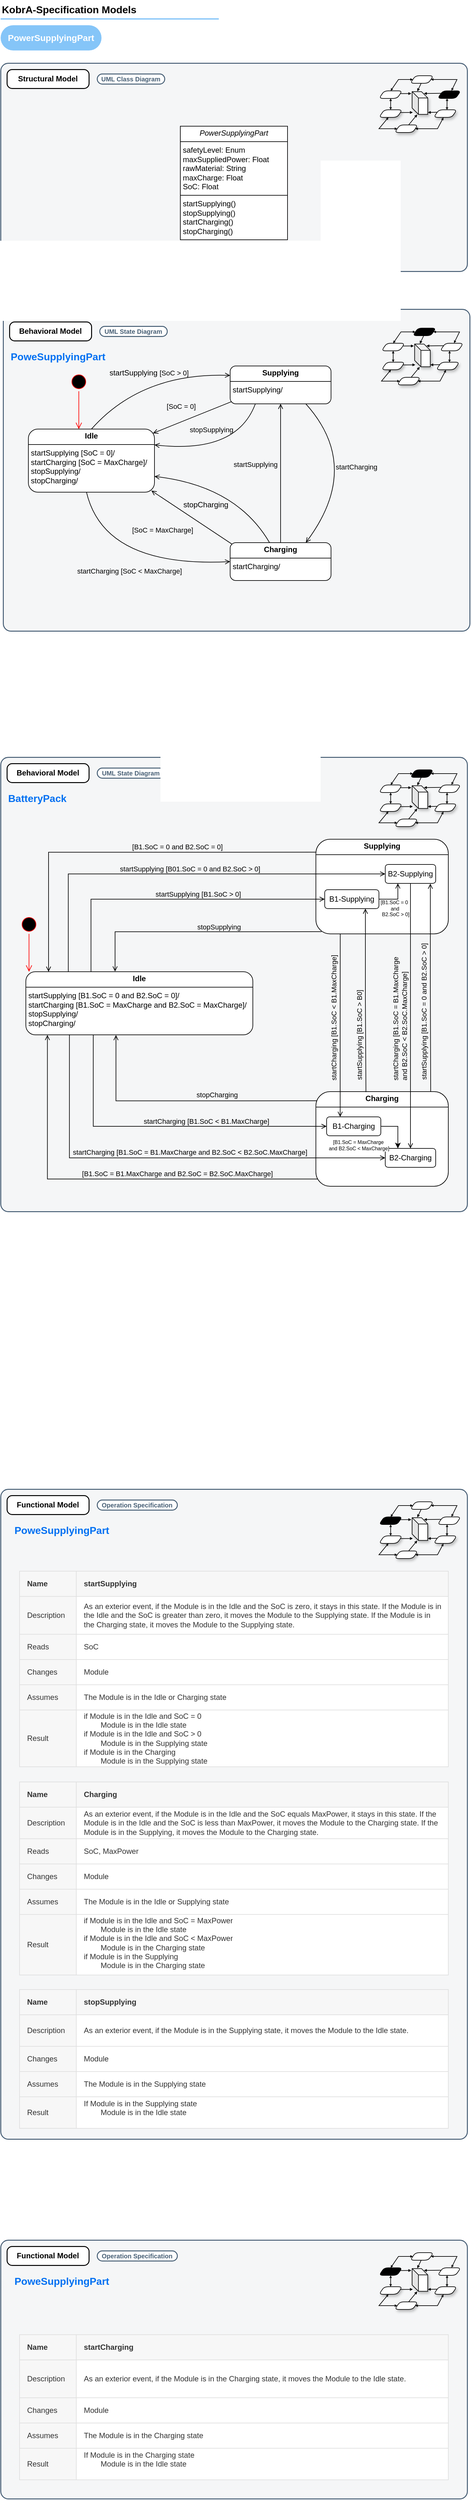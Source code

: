 <mxfile version="26.0.5">
  <diagram name="Page-1" id="ozDmUi6099faQL4ttm5e">
    <mxGraphModel dx="954" dy="558" grid="1" gridSize="10" guides="1" tooltips="1" connect="1" arrows="1" fold="1" page="1" pageScale="1" pageWidth="827" pageHeight="1169" math="0" shadow="0">
      <root>
        <mxCell id="0" />
        <mxCell id="1" parent="0" />
        <mxCell id="t6atKej5fnVRMdNGpLLc-1" value="" style="rounded=1;whiteSpace=wrap;html=1;strokeColor=#475E75;fillColor=#F5F6F7;arcSize=24;absoluteArcSize=1;imageWidth=64;imageHeight=64;strokeWidth=1.5;" parent="1" vertex="1">
          <mxGeometry x="40" y="140" width="740" height="330" as="geometry" />
        </mxCell>
        <mxCell id="t6atKej5fnVRMdNGpLLc-2" value="&lt;b&gt;KobrA-Specification Models&lt;/b&gt;" style="text;fontSize=16;verticalAlign=middle;strokeColor=none;fillColor=none;whiteSpace=wrap;html=1;" parent="1" vertex="1">
          <mxGeometry x="40" y="40" width="346" height="30" as="geometry" />
        </mxCell>
        <mxCell id="t6atKej5fnVRMdNGpLLc-3" value="" style="dashed=0;shape=line;strokeWidth=2;noLabel=1;strokeColor=#0C8CF2;opacity=50;" parent="1" vertex="1">
          <mxGeometry x="40" y="65" width="346" height="10" as="geometry" />
        </mxCell>
        <mxCell id="t6atKej5fnVRMdNGpLLc-7" value="&lt;b&gt;Structural Model&lt;/b&gt;" style="rounded=1;whiteSpace=wrap;html=1;strokeWidth=1.5;arcSize=16;perimeterSpacing=0;absoluteArcSize=1;" parent="1" vertex="1">
          <mxGeometry x="50" y="150" width="130" height="30" as="geometry" />
        </mxCell>
        <mxCell id="t6atKej5fnVRMdNGpLLc-8" value="" style="group;glass=0;shadow=0;" parent="1" vertex="1" connectable="0">
          <mxGeometry x="640" y="160" width="130" height="90" as="geometry" />
        </mxCell>
        <mxCell id="t6atKej5fnVRMdNGpLLc-9" value="" style="shape=parallelogram;html=1;strokeWidth=1;perimeter=parallelogramPerimeter;whiteSpace=wrap;rounded=1;arcSize=12;size=0.23;fillColor=#000000;shadow=0;" parent="t6atKej5fnVRMdNGpLLc-8" vertex="1">
          <mxGeometry x="92.857" y="24" width="37.143" height="12" as="geometry" />
        </mxCell>
        <mxCell id="t6atKej5fnVRMdNGpLLc-10" value="" style="shape=parallelogram;html=1;strokeWidth=1;perimeter=parallelogramPerimeter;whiteSpace=wrap;rounded=1;arcSize=12;size=0.23;shadow=0;" parent="t6atKej5fnVRMdNGpLLc-8" vertex="1">
          <mxGeometry x="49.524" width="37.143" height="12" as="geometry" />
        </mxCell>
        <mxCell id="t6atKej5fnVRMdNGpLLc-11" value="" style="shape=parallelogram;html=1;strokeWidth=1;perimeter=parallelogramPerimeter;whiteSpace=wrap;rounded=1;arcSize=12;size=0.23;shadow=0;" parent="t6atKej5fnVRMdNGpLLc-8" vertex="1">
          <mxGeometry y="24" width="37.143" height="12" as="geometry" />
        </mxCell>
        <mxCell id="t6atKej5fnVRMdNGpLLc-12" value="" style="edgeStyle=isometricEdgeStyle;endArrow=none;html=1;elbow=vertical;rounded=0;entryX=1;entryY=0.5;entryDx=0;entryDy=0;exitX=1;exitY=0.5;exitDx=0;exitDy=0;" parent="t6atKej5fnVRMdNGpLLc-8" source="t6atKej5fnVRMdNGpLLc-10" target="t6atKej5fnVRMdNGpLLc-10" edge="1">
          <mxGeometry width="50" height="100" relative="1" as="geometry">
            <mxPoint x="89.762" y="72" as="sourcePoint" />
            <mxPoint x="120.714" y="12" as="targetPoint" />
            <Array as="points" />
          </mxGeometry>
        </mxCell>
        <mxCell id="t6atKej5fnVRMdNGpLLc-13" value="" style="endArrow=open;html=1;rounded=0;endSize=2;entryX=1;entryY=0.5;entryDx=0;entryDy=0;exitX=0.598;exitY=-0.024;exitDx=0;exitDy=0;exitPerimeter=0;startArrow=open;startFill=0;endFill=0;startSize=2;" parent="t6atKej5fnVRMdNGpLLc-8" source="t6atKej5fnVRMdNGpLLc-9" target="t6atKej5fnVRMdNGpLLc-10" edge="1">
          <mxGeometry width="50" height="50" relative="1" as="geometry">
            <mxPoint x="117.619" y="30" as="sourcePoint" />
            <mxPoint x="94.776" y="12" as="targetPoint" />
            <Array as="points">
              <mxPoint x="123.81" y="6" />
            </Array>
          </mxGeometry>
        </mxCell>
        <mxCell id="t6atKej5fnVRMdNGpLLc-14" value="" style="endArrow=open;html=1;rounded=0;endSize=2;entryX=0;entryY=0.5;entryDx=0;entryDy=0;exitX=0.5;exitY=0;exitDx=0;exitDy=0;strokeColor=default;align=center;verticalAlign=middle;fontFamily=Helvetica;fontSize=11;fontColor=default;labelBackgroundColor=default;startArrow=open;startFill=0;startSize=2;endFill=0;" parent="t6atKej5fnVRMdNGpLLc-8" source="t6atKej5fnVRMdNGpLLc-11" target="t6atKej5fnVRMdNGpLLc-10" edge="1">
          <mxGeometry width="50" height="50" relative="1" as="geometry">
            <mxPoint x="59.429" y="24" as="sourcePoint" />
            <mxPoint x="51.381" y="12" as="targetPoint" />
            <Array as="points">
              <mxPoint x="30.952" y="6" />
            </Array>
          </mxGeometry>
        </mxCell>
        <mxCell id="t6atKej5fnVRMdNGpLLc-15" value="" style="shape=cube;whiteSpace=wrap;html=1;boundedLbl=1;backgroundOutline=1;darkOpacity=0.05;darkOpacity2=0.1;size=10;shadow=1;" parent="t6atKej5fnVRMdNGpLLc-8" vertex="1">
          <mxGeometry x="52.619" y="25.2" width="24.762" height="36" as="geometry" />
        </mxCell>
        <mxCell id="t6atKej5fnVRMdNGpLLc-16" value="" style="endArrow=block;html=1;rounded=0;exitX=0.475;exitY=0.969;exitDx=0;exitDy=0;exitPerimeter=0;entryX=0.332;entryY=-0.012;entryDx=0;entryDy=0;entryPerimeter=0;endSize=2;strokeColor=default;align=center;verticalAlign=middle;fontFamily=Helvetica;fontSize=11;fontColor=default;labelBackgroundColor=default;endFill=1;" parent="t6atKej5fnVRMdNGpLLc-8" source="t6atKej5fnVRMdNGpLLc-10" target="t6atKej5fnVRMdNGpLLc-15" edge="1">
          <mxGeometry width="50" height="50" relative="1" as="geometry">
            <mxPoint x="74.286" y="78" as="sourcePoint" />
            <mxPoint x="105.238" y="48" as="targetPoint" />
          </mxGeometry>
        </mxCell>
        <mxCell id="t6atKej5fnVRMdNGpLLc-17" value="" style="endArrow=block;html=1;rounded=0;exitX=0;exitY=0.25;exitDx=0;exitDy=0;entryX=0.753;entryY=0.083;entryDx=0;entryDy=0;entryPerimeter=0;endSize=2;strokeColor=default;align=center;verticalAlign=middle;fontFamily=Helvetica;fontSize=11;fontColor=default;labelBackgroundColor=default;endFill=1;" parent="t6atKej5fnVRMdNGpLLc-8" source="t6atKej5fnVRMdNGpLLc-9" target="t6atKej5fnVRMdNGpLLc-15" edge="1">
          <mxGeometry width="50" height="50" relative="1" as="geometry">
            <mxPoint x="71.19" y="18" as="sourcePoint" />
            <mxPoint x="71.19" y="30" as="targetPoint" />
          </mxGeometry>
        </mxCell>
        <mxCell id="t6atKej5fnVRMdNGpLLc-18" value="" style="endArrow=block;html=1;rounded=0;exitX=0.93;exitY=0.361;exitDx=0;exitDy=0;entryX=-0.052;entryY=0.085;entryDx=0;entryDy=0;entryPerimeter=0;endSize=2;exitPerimeter=0;endFill=1;" parent="t6atKej5fnVRMdNGpLLc-8" source="t6atKej5fnVRMdNGpLLc-11" target="t6atKej5fnVRMdNGpLLc-15" edge="1">
          <mxGeometry width="50" height="50" relative="1" as="geometry">
            <mxPoint x="104.619" y="34.2" as="sourcePoint" />
            <mxPoint x="83.571" y="34.2" as="targetPoint" />
          </mxGeometry>
        </mxCell>
        <mxCell id="t6atKej5fnVRMdNGpLLc-19" value="" style="shape=parallelogram;html=1;strokeWidth=1;perimeter=parallelogramPerimeter;whiteSpace=wrap;rounded=1;arcSize=12;size=0.23;shadow=1;" parent="t6atKej5fnVRMdNGpLLc-8" vertex="1">
          <mxGeometry x="86.667" y="54" width="37.143" height="12" as="geometry" />
        </mxCell>
        <mxCell id="t6atKej5fnVRMdNGpLLc-20" value="" style="shape=parallelogram;html=1;strokeWidth=1;perimeter=parallelogramPerimeter;whiteSpace=wrap;rounded=1;arcSize=12;size=0.23;shadow=1;" parent="t6atKej5fnVRMdNGpLLc-8" vertex="1">
          <mxGeometry x="24.762" y="78" width="37.143" height="12" as="geometry" />
        </mxCell>
        <mxCell id="t6atKej5fnVRMdNGpLLc-21" value="" style="shape=parallelogram;html=1;strokeWidth=1;perimeter=parallelogramPerimeter;whiteSpace=wrap;rounded=1;arcSize=12;size=0.23;shadow=1;" parent="t6atKej5fnVRMdNGpLLc-8" vertex="1">
          <mxGeometry y="54" width="37.143" height="12" as="geometry" />
        </mxCell>
        <mxCell id="t6atKej5fnVRMdNGpLLc-22" value="" style="edgeStyle=isometricEdgeStyle;endArrow=none;html=1;elbow=vertical;rounded=0;entryX=1;entryY=0.5;entryDx=0;entryDy=0;exitX=1;exitY=0.5;exitDx=0;exitDy=0;" parent="t6atKej5fnVRMdNGpLLc-8" source="t6atKej5fnVRMdNGpLLc-20" target="t6atKej5fnVRMdNGpLLc-20" edge="1">
          <mxGeometry width="50" height="100" relative="1" as="geometry">
            <mxPoint x="83.571" y="102" as="sourcePoint" />
            <mxPoint x="114.524" y="42" as="targetPoint" />
            <Array as="points" />
          </mxGeometry>
        </mxCell>
        <mxCell id="t6atKej5fnVRMdNGpLLc-23" value="" style="endArrow=open;html=1;rounded=0;endSize=2;entryX=1;entryY=0.5;entryDx=0;entryDy=0;exitX=0.421;exitY=1.024;exitDx=0;exitDy=0;exitPerimeter=0;strokeColor=default;align=center;verticalAlign=middle;fontFamily=Helvetica;fontSize=11;fontColor=default;labelBackgroundColor=default;startArrow=open;startFill=0;startSize=2;endFill=0;" parent="t6atKej5fnVRMdNGpLLc-8" source="t6atKej5fnVRMdNGpLLc-19" target="t6atKej5fnVRMdNGpLLc-20" edge="1">
          <mxGeometry width="50" height="50" relative="1" as="geometry">
            <mxPoint x="111.429" y="60" as="sourcePoint" />
            <mxPoint x="88.586" y="42" as="targetPoint" />
            <Array as="points">
              <mxPoint x="92.857" y="84" />
            </Array>
          </mxGeometry>
        </mxCell>
        <mxCell id="t6atKej5fnVRMdNGpLLc-24" value="" style="endArrow=open;html=1;rounded=0;endSize=2;entryX=0;entryY=0.5;entryDx=0;entryDy=0;exitX=0.405;exitY=1.002;exitDx=0;exitDy=0;exitPerimeter=0;strokeColor=default;align=center;verticalAlign=middle;fontFamily=Helvetica;fontSize=11;fontColor=default;labelBackgroundColor=default;startArrow=open;startFill=0;startSize=2;endFill=0;" parent="t6atKej5fnVRMdNGpLLc-8" source="t6atKej5fnVRMdNGpLLc-21" target="t6atKej5fnVRMdNGpLLc-20" edge="1">
          <mxGeometry width="50" height="50" relative="1" as="geometry">
            <mxPoint x="53.238" y="54" as="sourcePoint" />
            <mxPoint x="45.19" y="42" as="targetPoint" />
            <Array as="points">
              <mxPoint y="84" />
            </Array>
          </mxGeometry>
        </mxCell>
        <mxCell id="t6atKej5fnVRMdNGpLLc-25" value="" style="endArrow=block;html=1;rounded=0;exitX=0.605;exitY=-0.013;exitDx=0;exitDy=0;exitPerimeter=0;entryX=0.326;entryY=1.008;entryDx=0;entryDy=0;entryPerimeter=0;endSize=2;strokeColor=default;align=center;verticalAlign=middle;fontFamily=Helvetica;fontSize=11;fontColor=default;labelBackgroundColor=default;endFill=1;" parent="t6atKej5fnVRMdNGpLLc-8" source="t6atKej5fnVRMdNGpLLc-20" target="t6atKej5fnVRMdNGpLLc-15" edge="1">
          <mxGeometry width="50" height="50" relative="1" as="geometry">
            <mxPoint x="68.095" y="108" as="sourcePoint" />
            <mxPoint x="58.81" y="55.2" as="targetPoint" />
          </mxGeometry>
        </mxCell>
        <mxCell id="t6atKej5fnVRMdNGpLLc-26" value="" style="endArrow=block;html=1;rounded=0;exitX=0;exitY=0.25;exitDx=0;exitDy=0;endSize=2;entryX=1.006;entryY=0.917;entryDx=0;entryDy=0;entryPerimeter=0;strokeColor=default;align=center;verticalAlign=middle;fontFamily=Helvetica;fontSize=11;fontColor=default;labelBackgroundColor=default;endFill=1;" parent="t6atKej5fnVRMdNGpLLc-8" source="t6atKej5fnVRMdNGpLLc-19" target="t6atKej5fnVRMdNGpLLc-15" edge="1">
          <mxGeometry width="50" height="50" relative="1" as="geometry">
            <mxPoint x="65" y="48" as="sourcePoint" />
            <mxPoint x="80.476" y="58.2" as="targetPoint" />
          </mxGeometry>
        </mxCell>
        <mxCell id="t6atKej5fnVRMdNGpLLc-27" value="" style="endArrow=block;html=1;rounded=0;exitX=0.93;exitY=0.361;exitDx=0;exitDy=0;entryX=0.047;entryY=0.917;entryDx=0;entryDy=0;entryPerimeter=0;endSize=2;exitPerimeter=0;strokeColor=default;align=center;verticalAlign=middle;fontFamily=Helvetica;fontSize=11;fontColor=default;labelBackgroundColor=default;endFill=1;" parent="t6atKej5fnVRMdNGpLLc-8" source="t6atKej5fnVRMdNGpLLc-21" target="t6atKej5fnVRMdNGpLLc-15" edge="1">
          <mxGeometry width="50" height="50" relative="1" as="geometry">
            <mxPoint x="98.429" y="64.2" as="sourcePoint" />
            <mxPoint x="48.286" y="58.2" as="targetPoint" />
          </mxGeometry>
        </mxCell>
        <mxCell id="t6atKej5fnVRMdNGpLLc-28" value="" style="endArrow=open;startArrow=open;html=1;rounded=0;entryX=0.5;entryY=1;entryDx=0;entryDy=0;exitX=0.5;exitY=0;exitDx=0;exitDy=0;endSize=2;startSize=2;startFill=0;endFill=0;" parent="t6atKej5fnVRMdNGpLLc-8" source="t6atKej5fnVRMdNGpLLc-21" target="t6atKej5fnVRMdNGpLLc-11" edge="1">
          <mxGeometry width="50" height="50" relative="1" as="geometry">
            <mxPoint x="12.381" y="60" as="sourcePoint" />
            <mxPoint x="43.333" y="30" as="targetPoint" />
          </mxGeometry>
        </mxCell>
        <mxCell id="t6atKej5fnVRMdNGpLLc-29" value="" style="endArrow=open;startArrow=open;html=1;rounded=0;entryX=0.409;entryY=0.996;entryDx=0;entryDy=0;exitX=0.572;exitY=0.009;exitDx=0;exitDy=0;endSize=2;startSize=2;startFill=0;endFill=0;entryPerimeter=0;exitPerimeter=0;" parent="t6atKej5fnVRMdNGpLLc-8" source="t6atKej5fnVRMdNGpLLc-19" target="t6atKej5fnVRMdNGpLLc-9" edge="1">
          <mxGeometry width="50" height="50" relative="1" as="geometry">
            <mxPoint x="111.311" y="54" as="sourcePoint" />
            <mxPoint x="111.311" y="36" as="targetPoint" />
          </mxGeometry>
        </mxCell>
        <mxCell id="t6atKej5fnVRMdNGpLLc-30" value="&lt;font size=&quot;1&quot; color=&quot;#475f75&quot;&gt;&lt;b style=&quot;&quot;&gt;UML Class Diagram&lt;/b&gt;&lt;/font&gt;" style="rounded=1;whiteSpace=wrap;html=1;arcSize=50;strokeColor=#475f75;fillColor=default;strokeWidth=1.5;" parent="1" vertex="1">
          <mxGeometry x="193" y="157" width="107" height="16" as="geometry" />
        </mxCell>
        <mxCell id="t6atKej5fnVRMdNGpLLc-31" value="&lt;font style=&quot;font-size: 14px; color: rgb(255, 255, 255);&quot;&gt;&lt;b style=&quot;&quot;&gt;PowerSupplyingPart&lt;/b&gt;&lt;/font&gt;" style="rounded=1;whiteSpace=wrap;html=1;arcSize=50;strokeColor=none;fillColor=#0C8CF2;strokeWidth=2;dashed=0;opacity=50;align=center;verticalAlign=middle;fontFamily=Helvetica;fontSize=12;fontColor=default;gradientColor=none;" parent="1" vertex="1">
          <mxGeometry x="40" y="80" width="160" height="40" as="geometry" />
        </mxCell>
        <mxCell id="t6atKej5fnVRMdNGpLLc-36" value="&lt;p style=&quot;margin:0px;margin-top:4px;text-align:center;&quot;&gt;&lt;i&gt;PowerSupplyingPart&lt;/i&gt;&lt;/p&gt;&lt;hr size=&quot;1&quot; style=&quot;border-style:solid;&quot;&gt;&lt;p style=&quot;margin: 0px 0px 0px 4px;&quot;&gt;&lt;span style=&quot;background-color: initial; color: light-dark(rgb(0, 0, 0), rgb(255, 255, 255));&quot;&gt;safetyLevel&lt;/span&gt;&lt;span style=&quot;background-color: initial; color: light-dark(rgb(0, 0, 0), rgb(255, 255, 255));&quot;&gt;:&lt;/span&gt;&lt;span style=&quot;background-color: initial; color: light-dark(rgb(0, 0, 0), rgb(255, 255, 255));&quot;&gt;&amp;nbsp;Enum&lt;/span&gt;&lt;/p&gt;&lt;div&gt;&lt;p style=&quot;margin: 0px 0px 0px 4px;&quot;&gt;maxSuppliedPower&lt;span style=&quot;background-color: initial;&quot;&gt;:&lt;/span&gt;&lt;span style=&quot;background-color: initial;&quot;&gt;&amp;nbsp;Float&lt;/span&gt;&lt;/p&gt;&lt;/div&gt;&lt;p style=&quot;margin: 0px 0px 0px 4px;&quot;&gt;rawMaterial&lt;span style=&quot;background-color: initial;&quot;&gt;:&lt;/span&gt;&lt;span style=&quot;background-color: initial;&quot;&gt;&amp;nbsp;String&lt;/span&gt;&lt;/p&gt;&lt;p style=&quot;margin: 0px 0px 0px 4px;&quot;&gt;maxCharge: Float&lt;/p&gt;&lt;p style=&quot;margin: 0px 0px 0px 4px;&quot;&gt;SoC: Float&lt;/p&gt;&lt;hr size=&quot;1&quot; style=&quot;border-style:solid;&quot;&gt;&lt;p style=&quot;margin:0px;margin-left:4px;&quot;&gt;startSupplying()&lt;/p&gt;&lt;p style=&quot;margin:0px;margin-left:4px;&quot;&gt;&lt;span style=&quot;background-color: transparent; color: light-dark(rgb(0, 0, 0), rgb(255, 255, 255));&quot;&gt;stopSupplying&lt;/span&gt;()&lt;/p&gt;&lt;p style=&quot;margin:0px;margin-left:4px;&quot;&gt;&lt;span style=&quot;background-color: rgb(255, 255, 255); text-align: center; text-wrap-mode: nowrap; color: light-dark(rgb(0, 0, 0), rgb(255, 255, 255));&quot;&gt;&lt;span style=&quot;background-color: transparent; color: light-dark(rgb(0, 0, 0), rgb(255, 255, 255)); text-align: left; text-wrap-mode: wrap;&quot;&gt;startCharging&lt;/span&gt;()&lt;/span&gt;&lt;/p&gt;&lt;p style=&quot;margin:0px;margin-left:4px;&quot;&gt;&lt;span style=&quot;background-color: rgb(255, 255, 255); text-align: center; text-wrap-mode: nowrap; color: light-dark(rgb(0, 0, 0), rgb(255, 255, 255));&quot;&gt;&lt;span style=&quot;text-align: left; text-wrap-mode: wrap; background-color: rgb(251, 251, 251);&quot;&gt;&lt;span style=&quot;background-color: rgb(255, 255, 255); color: light-dark(rgb(0, 0, 0), rgb(255, 255, 255));&quot;&gt;stopCharging&lt;/span&gt;()&lt;/span&gt;&lt;/span&gt;&lt;/p&gt;" style="verticalAlign=top;align=left;overflow=fill;html=1;whiteSpace=wrap;rounded=0;" parent="1" vertex="1">
          <mxGeometry x="325" y="240" width="170" height="180" as="geometry" />
        </mxCell>
        <mxCell id="t6atKej5fnVRMdNGpLLc-180" value="" style="rounded=1;whiteSpace=wrap;html=1;strokeColor=#475E75;fillColor=#F5F6F7;arcSize=24;absoluteArcSize=1;imageWidth=64;imageHeight=64;strokeWidth=1.5;" parent="1" vertex="1">
          <mxGeometry x="40" y="2400" width="740" height="1030" as="geometry" />
        </mxCell>
        <mxCell id="t6atKej5fnVRMdNGpLLc-181" value="&lt;b&gt;Functional Model&lt;/b&gt;" style="rounded=1;whiteSpace=wrap;html=1;strokeWidth=1.5;arcSize=16;perimeterSpacing=0;absoluteArcSize=1;" parent="1" vertex="1">
          <mxGeometry x="50" y="2410" width="130" height="30" as="geometry" />
        </mxCell>
        <mxCell id="t6atKej5fnVRMdNGpLLc-182" value="&lt;font size=&quot;1&quot; color=&quot;#475f75&quot;&gt;&lt;b style=&quot;&quot;&gt;Operation Specification&lt;/b&gt;&lt;/font&gt;" style="rounded=1;whiteSpace=wrap;html=1;arcSize=50;strokeColor=#475f75;fillColor=default;strokeWidth=1.5;" parent="1" vertex="1">
          <mxGeometry x="193" y="2417" width="127" height="16" as="geometry" />
        </mxCell>
        <mxCell id="t6atKej5fnVRMdNGpLLc-183" value="" style="shape=table;startSize=0;container=1;collapsible=0;childLayout=tableLayout;fontSize=16;rounded=0;strokeColor=default;swimlaneFillColor=none;gradientColor=none;" parent="1" vertex="1">
          <mxGeometry x="70" y="2530" width="680" height="310" as="geometry" />
        </mxCell>
        <mxCell id="t6atKej5fnVRMdNGpLLc-184" value="" style="shape=tableRow;horizontal=0;startSize=0;swimlaneHead=0;swimlaneBody=0;strokeColor=inherit;top=0;left=0;bottom=0;right=0;collapsible=0;dropTarget=0;fillColor=none;points=[[0,0.5],[1,0.5]];portConstraint=eastwest;fontSize=16;" parent="t6atKej5fnVRMdNGpLLc-183" vertex="1">
          <mxGeometry width="680" height="40" as="geometry" />
        </mxCell>
        <mxCell id="t6atKej5fnVRMdNGpLLc-185" value="&lt;b&gt;Name&lt;/b&gt;" style="shape=partialRectangle;html=1;whiteSpace=wrap;connectable=0;strokeColor=#DFDFDF;overflow=hidden;fillColor=#F7F7F7;top=1;left=1;bottom=1;right=1;pointerEvents=1;fontSize=12;align=left;verticalAlign=middle;spacingLeft=10;spacingRight=10;fontFamily=Helvetica;fontColor=#333333;gradientColor=none;" parent="t6atKej5fnVRMdNGpLLc-184" vertex="1">
          <mxGeometry width="90" height="40" as="geometry">
            <mxRectangle width="90" height="40" as="alternateBounds" />
          </mxGeometry>
        </mxCell>
        <mxCell id="t6atKej5fnVRMdNGpLLc-186" value="&lt;b&gt;startSupplying&lt;/b&gt;" style="shape=partialRectangle;html=1;whiteSpace=wrap;connectable=0;strokeColor=#DFDFDF;overflow=hidden;fillColor=#F7F7F7;top=1;left=1;bottom=1;right=1;pointerEvents=1;fontSize=12;align=left;verticalAlign=middle;spacingLeft=10;spacingRight=10;fontFamily=Helvetica;fontColor=#333333;gradientColor=none;" parent="t6atKej5fnVRMdNGpLLc-184" vertex="1">
          <mxGeometry x="90" width="590" height="40" as="geometry">
            <mxRectangle width="590" height="40" as="alternateBounds" />
          </mxGeometry>
        </mxCell>
        <mxCell id="t6atKej5fnVRMdNGpLLc-187" value="" style="shape=tableRow;horizontal=0;startSize=0;swimlaneHead=0;swimlaneBody=0;strokeColor=inherit;top=0;left=0;bottom=0;right=0;collapsible=0;dropTarget=0;fillColor=none;points=[[0,0.5],[1,0.5]];portConstraint=eastwest;fontSize=16;" parent="t6atKej5fnVRMdNGpLLc-183" vertex="1">
          <mxGeometry y="40" width="680" height="60" as="geometry" />
        </mxCell>
        <mxCell id="t6atKej5fnVRMdNGpLLc-188" value="Description" style="shape=partialRectangle;html=1;whiteSpace=wrap;connectable=0;strokeColor=#DFDFDF;overflow=hidden;fillColor=#F7F7F7;top=1;left=1;bottom=1;right=1;pointerEvents=1;fontSize=12;align=left;verticalAlign=middle;spacingLeft=10;spacingRight=10;fontFamily=Helvetica;fontColor=#333333;gradientColor=none;" parent="t6atKej5fnVRMdNGpLLc-187" vertex="1">
          <mxGeometry width="90" height="60" as="geometry">
            <mxRectangle width="90" height="60" as="alternateBounds" />
          </mxGeometry>
        </mxCell>
        <mxCell id="t6atKej5fnVRMdNGpLLc-189" value="As an exterior event, if the Module is in the Idle and the SoC is zero, it stays in this state. If the Module is in the Idle and the SoC is greater than zero, it moves the Module to the Supplying state. If the Module is in the Charging state, it moves the Module to the Supplying state." style="shape=partialRectangle;html=1;whiteSpace=wrap;connectable=0;strokeColor=#DFDFDF;overflow=hidden;fillColor=#FFFFFF;top=1;left=1;bottom=1;right=1;pointerEvents=1;fontSize=12;align=left;verticalAlign=middle;spacingLeft=10;spacingRight=10;fontFamily=Helvetica;fontColor=#333333;gradientColor=none;" parent="t6atKej5fnVRMdNGpLLc-187" vertex="1">
          <mxGeometry x="90" width="590" height="60" as="geometry">
            <mxRectangle width="590" height="60" as="alternateBounds" />
          </mxGeometry>
        </mxCell>
        <mxCell id="t6atKej5fnVRMdNGpLLc-190" value="" style="shape=tableRow;horizontal=0;startSize=0;swimlaneHead=0;swimlaneBody=0;strokeColor=inherit;top=0;left=0;bottom=0;right=0;collapsible=0;dropTarget=0;fillColor=none;points=[[0,0.5],[1,0.5]];portConstraint=eastwest;fontSize=16;" parent="t6atKej5fnVRMdNGpLLc-183" vertex="1">
          <mxGeometry y="100" width="680" height="40" as="geometry" />
        </mxCell>
        <mxCell id="t6atKej5fnVRMdNGpLLc-191" value="Reads" style="shape=partialRectangle;html=1;whiteSpace=wrap;connectable=0;strokeColor=#DFDFDF;overflow=hidden;fillColor=#F7F7F7;top=1;left=1;bottom=1;right=1;pointerEvents=1;fontSize=12;align=left;verticalAlign=middle;spacingLeft=10;spacingRight=10;fontFamily=Helvetica;fontColor=#333333;gradientColor=none;" parent="t6atKej5fnVRMdNGpLLc-190" vertex="1">
          <mxGeometry width="90" height="40" as="geometry">
            <mxRectangle width="90" height="40" as="alternateBounds" />
          </mxGeometry>
        </mxCell>
        <mxCell id="t6atKej5fnVRMdNGpLLc-192" value="SoC&amp;nbsp;" style="shape=partialRectangle;html=1;whiteSpace=wrap;connectable=0;strokeColor=#DFDFDF;overflow=hidden;fillColor=#FFFFFF;top=1;left=1;bottom=1;right=1;pointerEvents=1;fontSize=12;align=left;verticalAlign=middle;spacingLeft=10;spacingRight=10;fontFamily=Helvetica;fontColor=#333333;gradientColor=none;" parent="t6atKej5fnVRMdNGpLLc-190" vertex="1">
          <mxGeometry x="90" width="590" height="40" as="geometry">
            <mxRectangle width="590" height="40" as="alternateBounds" />
          </mxGeometry>
        </mxCell>
        <mxCell id="t6atKej5fnVRMdNGpLLc-193" style="shape=tableRow;horizontal=0;startSize=0;swimlaneHead=0;swimlaneBody=0;strokeColor=inherit;top=0;left=0;bottom=0;right=0;collapsible=0;dropTarget=0;fillColor=none;points=[[0,0.5],[1,0.5]];portConstraint=eastwest;fontSize=16;" parent="t6atKej5fnVRMdNGpLLc-183" vertex="1">
          <mxGeometry y="140" width="680" height="40" as="geometry" />
        </mxCell>
        <mxCell id="t6atKej5fnVRMdNGpLLc-194" value="Changes" style="shape=partialRectangle;html=1;whiteSpace=wrap;connectable=0;strokeColor=#DFDFDF;overflow=hidden;fillColor=#F7F7F7;top=1;left=1;bottom=1;right=1;pointerEvents=1;fontSize=12;align=left;verticalAlign=middle;spacingLeft=10;spacingRight=10;fontFamily=Helvetica;fontColor=#333333;gradientColor=none;" parent="t6atKej5fnVRMdNGpLLc-193" vertex="1">
          <mxGeometry width="90" height="40" as="geometry">
            <mxRectangle width="90" height="40" as="alternateBounds" />
          </mxGeometry>
        </mxCell>
        <mxCell id="t6atKej5fnVRMdNGpLLc-195" value="Module" style="shape=partialRectangle;html=1;whiteSpace=wrap;connectable=0;strokeColor=#DFDFDF;overflow=hidden;fillColor=#FFFFFF;top=1;left=1;bottom=1;right=1;pointerEvents=1;fontSize=12;align=left;verticalAlign=middle;spacingLeft=10;spacingRight=10;fontFamily=Helvetica;fontColor=#333333;gradientColor=none;" parent="t6atKej5fnVRMdNGpLLc-193" vertex="1">
          <mxGeometry x="90" width="590" height="40" as="geometry">
            <mxRectangle width="590" height="40" as="alternateBounds" />
          </mxGeometry>
        </mxCell>
        <mxCell id="t6atKej5fnVRMdNGpLLc-196" style="shape=tableRow;horizontal=0;startSize=0;swimlaneHead=0;swimlaneBody=0;strokeColor=inherit;top=0;left=0;bottom=0;right=0;collapsible=0;dropTarget=0;fillColor=none;points=[[0,0.5],[1,0.5]];portConstraint=eastwest;fontSize=16;" parent="t6atKej5fnVRMdNGpLLc-183" vertex="1">
          <mxGeometry y="180" width="680" height="40" as="geometry" />
        </mxCell>
        <mxCell id="t6atKej5fnVRMdNGpLLc-197" value="Assumes" style="shape=partialRectangle;html=1;whiteSpace=wrap;connectable=0;strokeColor=#DFDFDF;overflow=hidden;fillColor=#F7F7F7;top=1;left=1;bottom=1;right=1;pointerEvents=1;fontSize=12;align=left;verticalAlign=middle;spacingLeft=10;spacingRight=10;fontFamily=Helvetica;fontColor=#333333;gradientColor=none;" parent="t6atKej5fnVRMdNGpLLc-196" vertex="1">
          <mxGeometry width="90" height="40" as="geometry">
            <mxRectangle width="90" height="40" as="alternateBounds" />
          </mxGeometry>
        </mxCell>
        <mxCell id="t6atKej5fnVRMdNGpLLc-198" value="The Module is in the Idle or Charging state" style="shape=partialRectangle;html=1;whiteSpace=wrap;connectable=0;strokeColor=#DFDFDF;overflow=hidden;fillColor=#FFFFFF;top=1;left=1;bottom=1;right=1;pointerEvents=1;fontSize=12;align=left;verticalAlign=middle;spacingLeft=10;spacingRight=10;fontFamily=Helvetica;fontColor=#333333;gradientColor=none;" parent="t6atKej5fnVRMdNGpLLc-196" vertex="1">
          <mxGeometry x="90" width="590" height="40" as="geometry">
            <mxRectangle width="590" height="40" as="alternateBounds" />
          </mxGeometry>
        </mxCell>
        <mxCell id="t6atKej5fnVRMdNGpLLc-199" style="shape=tableRow;horizontal=0;startSize=0;swimlaneHead=0;swimlaneBody=0;strokeColor=inherit;top=0;left=0;bottom=0;right=0;collapsible=0;dropTarget=0;fillColor=none;points=[[0,0.5],[1,0.5]];portConstraint=eastwest;fontSize=16;" parent="t6atKej5fnVRMdNGpLLc-183" vertex="1">
          <mxGeometry y="220" width="680" height="90" as="geometry" />
        </mxCell>
        <mxCell id="t6atKej5fnVRMdNGpLLc-200" value="Result" style="shape=partialRectangle;html=1;whiteSpace=wrap;connectable=0;strokeColor=#DFDFDF;overflow=hidden;fillColor=#F7F7F7;top=1;left=1;bottom=1;right=1;pointerEvents=1;fontSize=12;align=left;verticalAlign=middle;spacingLeft=10;spacingRight=10;fontFamily=Helvetica;fontColor=#333333;gradientColor=none;" parent="t6atKej5fnVRMdNGpLLc-199" vertex="1">
          <mxGeometry width="90" height="90" as="geometry">
            <mxRectangle width="90" height="90" as="alternateBounds" />
          </mxGeometry>
        </mxCell>
        <mxCell id="t6atKej5fnVRMdNGpLLc-201" value="if Module&amp;nbsp;is in the Idle and SoC = 0&lt;div&gt;&lt;span style=&quot;white-space: pre;&quot;&gt;&#x9;&lt;/span&gt;Module is in the Idle state&lt;/div&gt;&lt;div&gt;if Module&amp;nbsp;is in the Idle &lt;span style=&quot;background-color: transparent; color: light-dark(rgb(51, 51, 51), rgb(193, 193, 193));&quot;&gt;and SoC &amp;gt; 0&lt;/span&gt;&lt;/div&gt;&lt;div&gt;&lt;div&gt;&lt;span style=&quot;white-space: pre;&quot;&gt;&#x9;&lt;/span&gt;Module is in the Supplying state&lt;/div&gt;&lt;/div&gt;&lt;div&gt;&lt;div&gt;if Module&amp;nbsp;is in the Charging&lt;/div&gt;&lt;div&gt;&lt;span style=&quot;white-space: pre;&quot;&gt;&#x9;&lt;/span&gt;Module is in the Supplying state&lt;/div&gt;&lt;/div&gt;" style="shape=partialRectangle;html=1;whiteSpace=wrap;connectable=0;strokeColor=#DFDFDF;overflow=hidden;fillColor=#FFFFFF;top=1;left=1;bottom=1;right=1;pointerEvents=1;fontSize=12;align=left;verticalAlign=middle;spacingLeft=10;spacingRight=10;fontFamily=Helvetica;fontColor=#333333;gradientColor=none;" parent="t6atKej5fnVRMdNGpLLc-199" vertex="1">
          <mxGeometry x="90" width="590" height="90" as="geometry">
            <mxRectangle width="590" height="90" as="alternateBounds" />
          </mxGeometry>
        </mxCell>
        <mxCell id="t6atKej5fnVRMdNGpLLc-202" value="" style="group;glass=0;shadow=0;" parent="1" vertex="1" connectable="0">
          <mxGeometry x="640" y="2420" width="130" height="90" as="geometry" />
        </mxCell>
        <mxCell id="t6atKej5fnVRMdNGpLLc-203" value="" style="shape=parallelogram;html=1;strokeWidth=1;perimeter=parallelogramPerimeter;whiteSpace=wrap;rounded=1;arcSize=12;size=0.23;shadow=0;" parent="t6atKej5fnVRMdNGpLLc-202" vertex="1">
          <mxGeometry x="92.857" y="24" width="37.143" height="12" as="geometry" />
        </mxCell>
        <mxCell id="t6atKej5fnVRMdNGpLLc-204" value="" style="shape=parallelogram;html=1;strokeWidth=1;perimeter=parallelogramPerimeter;whiteSpace=wrap;rounded=1;arcSize=12;size=0.23;shadow=0;" parent="t6atKej5fnVRMdNGpLLc-202" vertex="1">
          <mxGeometry x="49.524" width="37.143" height="12" as="geometry" />
        </mxCell>
        <mxCell id="t6atKej5fnVRMdNGpLLc-205" value="" style="shape=parallelogram;html=1;strokeWidth=1;perimeter=parallelogramPerimeter;whiteSpace=wrap;rounded=1;arcSize=12;size=0.23;shadow=0;fillColor=#000000;" parent="t6atKej5fnVRMdNGpLLc-202" vertex="1">
          <mxGeometry y="24" width="37.143" height="12" as="geometry" />
        </mxCell>
        <mxCell id="t6atKej5fnVRMdNGpLLc-206" value="" style="edgeStyle=isometricEdgeStyle;endArrow=none;html=1;elbow=vertical;rounded=0;entryX=1;entryY=0.5;entryDx=0;entryDy=0;exitX=1;exitY=0.5;exitDx=0;exitDy=0;" parent="t6atKej5fnVRMdNGpLLc-202" source="t6atKej5fnVRMdNGpLLc-204" target="t6atKej5fnVRMdNGpLLc-204" edge="1">
          <mxGeometry width="50" height="100" relative="1" as="geometry">
            <mxPoint x="89.762" y="72" as="sourcePoint" />
            <mxPoint x="120.714" y="12" as="targetPoint" />
            <Array as="points" />
          </mxGeometry>
        </mxCell>
        <mxCell id="t6atKej5fnVRMdNGpLLc-207" value="" style="endArrow=open;html=1;rounded=0;endSize=2;entryX=1;entryY=0.5;entryDx=0;entryDy=0;exitX=0.598;exitY=-0.024;exitDx=0;exitDy=0;exitPerimeter=0;startArrow=open;startFill=0;endFill=0;startSize=2;" parent="t6atKej5fnVRMdNGpLLc-202" source="t6atKej5fnVRMdNGpLLc-203" target="t6atKej5fnVRMdNGpLLc-204" edge="1">
          <mxGeometry width="50" height="50" relative="1" as="geometry">
            <mxPoint x="117.619" y="30" as="sourcePoint" />
            <mxPoint x="94.776" y="12" as="targetPoint" />
            <Array as="points">
              <mxPoint x="123.81" y="6" />
            </Array>
          </mxGeometry>
        </mxCell>
        <mxCell id="t6atKej5fnVRMdNGpLLc-208" value="" style="endArrow=open;html=1;rounded=0;endSize=2;entryX=0;entryY=0.5;entryDx=0;entryDy=0;exitX=0.5;exitY=0;exitDx=0;exitDy=0;strokeColor=default;align=center;verticalAlign=middle;fontFamily=Helvetica;fontSize=11;fontColor=default;labelBackgroundColor=default;startArrow=open;startFill=0;startSize=2;endFill=0;" parent="t6atKej5fnVRMdNGpLLc-202" source="t6atKej5fnVRMdNGpLLc-205" target="t6atKej5fnVRMdNGpLLc-204" edge="1">
          <mxGeometry width="50" height="50" relative="1" as="geometry">
            <mxPoint x="59.429" y="24" as="sourcePoint" />
            <mxPoint x="51.381" y="12" as="targetPoint" />
            <Array as="points">
              <mxPoint x="30.952" y="6" />
            </Array>
          </mxGeometry>
        </mxCell>
        <mxCell id="t6atKej5fnVRMdNGpLLc-209" value="" style="shape=cube;whiteSpace=wrap;html=1;boundedLbl=1;backgroundOutline=1;darkOpacity=0.05;darkOpacity2=0.1;size=10;shadow=1;" parent="t6atKej5fnVRMdNGpLLc-202" vertex="1">
          <mxGeometry x="52.619" y="25.2" width="24.762" height="36" as="geometry" />
        </mxCell>
        <mxCell id="t6atKej5fnVRMdNGpLLc-210" value="" style="endArrow=block;html=1;rounded=0;exitX=0.475;exitY=0.969;exitDx=0;exitDy=0;exitPerimeter=0;entryX=0.332;entryY=-0.012;entryDx=0;entryDy=0;entryPerimeter=0;endSize=2;strokeColor=default;align=center;verticalAlign=middle;fontFamily=Helvetica;fontSize=11;fontColor=default;labelBackgroundColor=default;endFill=1;" parent="t6atKej5fnVRMdNGpLLc-202" source="t6atKej5fnVRMdNGpLLc-204" target="t6atKej5fnVRMdNGpLLc-209" edge="1">
          <mxGeometry width="50" height="50" relative="1" as="geometry">
            <mxPoint x="74.286" y="78" as="sourcePoint" />
            <mxPoint x="105.238" y="48" as="targetPoint" />
          </mxGeometry>
        </mxCell>
        <mxCell id="t6atKej5fnVRMdNGpLLc-211" value="" style="endArrow=block;html=1;rounded=0;exitX=0;exitY=0.25;exitDx=0;exitDy=0;entryX=0.753;entryY=0.083;entryDx=0;entryDy=0;entryPerimeter=0;endSize=2;strokeColor=default;align=center;verticalAlign=middle;fontFamily=Helvetica;fontSize=11;fontColor=default;labelBackgroundColor=default;endFill=1;" parent="t6atKej5fnVRMdNGpLLc-202" source="t6atKej5fnVRMdNGpLLc-203" target="t6atKej5fnVRMdNGpLLc-209" edge="1">
          <mxGeometry width="50" height="50" relative="1" as="geometry">
            <mxPoint x="71.19" y="18" as="sourcePoint" />
            <mxPoint x="71.19" y="30" as="targetPoint" />
          </mxGeometry>
        </mxCell>
        <mxCell id="t6atKej5fnVRMdNGpLLc-212" value="" style="endArrow=block;html=1;rounded=0;exitX=0.93;exitY=0.361;exitDx=0;exitDy=0;entryX=-0.052;entryY=0.085;entryDx=0;entryDy=0;entryPerimeter=0;endSize=2;exitPerimeter=0;endFill=1;" parent="t6atKej5fnVRMdNGpLLc-202" source="t6atKej5fnVRMdNGpLLc-205" target="t6atKej5fnVRMdNGpLLc-209" edge="1">
          <mxGeometry width="50" height="50" relative="1" as="geometry">
            <mxPoint x="104.619" y="34.2" as="sourcePoint" />
            <mxPoint x="83.571" y="34.2" as="targetPoint" />
          </mxGeometry>
        </mxCell>
        <mxCell id="t6atKej5fnVRMdNGpLLc-213" value="" style="shape=parallelogram;html=1;strokeWidth=1;perimeter=parallelogramPerimeter;whiteSpace=wrap;rounded=1;arcSize=12;size=0.23;shadow=1;" parent="t6atKej5fnVRMdNGpLLc-202" vertex="1">
          <mxGeometry x="86.667" y="54" width="37.143" height="12" as="geometry" />
        </mxCell>
        <mxCell id="t6atKej5fnVRMdNGpLLc-214" value="" style="shape=parallelogram;html=1;strokeWidth=1;perimeter=parallelogramPerimeter;whiteSpace=wrap;rounded=1;arcSize=12;size=0.23;shadow=1;" parent="t6atKej5fnVRMdNGpLLc-202" vertex="1">
          <mxGeometry x="24.762" y="78" width="37.143" height="12" as="geometry" />
        </mxCell>
        <mxCell id="t6atKej5fnVRMdNGpLLc-215" value="" style="shape=parallelogram;html=1;strokeWidth=1;perimeter=parallelogramPerimeter;whiteSpace=wrap;rounded=1;arcSize=12;size=0.23;shadow=1;" parent="t6atKej5fnVRMdNGpLLc-202" vertex="1">
          <mxGeometry y="54" width="37.143" height="12" as="geometry" />
        </mxCell>
        <mxCell id="t6atKej5fnVRMdNGpLLc-216" value="" style="edgeStyle=isometricEdgeStyle;endArrow=none;html=1;elbow=vertical;rounded=0;entryX=1;entryY=0.5;entryDx=0;entryDy=0;exitX=1;exitY=0.5;exitDx=0;exitDy=0;" parent="t6atKej5fnVRMdNGpLLc-202" source="t6atKej5fnVRMdNGpLLc-214" target="t6atKej5fnVRMdNGpLLc-214" edge="1">
          <mxGeometry width="50" height="100" relative="1" as="geometry">
            <mxPoint x="83.571" y="102" as="sourcePoint" />
            <mxPoint x="114.524" y="42" as="targetPoint" />
            <Array as="points" />
          </mxGeometry>
        </mxCell>
        <mxCell id="t6atKej5fnVRMdNGpLLc-217" value="" style="endArrow=open;html=1;rounded=0;endSize=2;entryX=1;entryY=0.5;entryDx=0;entryDy=0;exitX=0.421;exitY=1.024;exitDx=0;exitDy=0;exitPerimeter=0;strokeColor=default;align=center;verticalAlign=middle;fontFamily=Helvetica;fontSize=11;fontColor=default;labelBackgroundColor=default;startArrow=open;startFill=0;startSize=2;endFill=0;" parent="t6atKej5fnVRMdNGpLLc-202" source="t6atKej5fnVRMdNGpLLc-213" target="t6atKej5fnVRMdNGpLLc-214" edge="1">
          <mxGeometry width="50" height="50" relative="1" as="geometry">
            <mxPoint x="111.429" y="60" as="sourcePoint" />
            <mxPoint x="88.586" y="42" as="targetPoint" />
            <Array as="points">
              <mxPoint x="92.857" y="84" />
            </Array>
          </mxGeometry>
        </mxCell>
        <mxCell id="t6atKej5fnVRMdNGpLLc-218" value="" style="endArrow=open;html=1;rounded=0;endSize=2;entryX=0;entryY=0.5;entryDx=0;entryDy=0;exitX=0.405;exitY=1.002;exitDx=0;exitDy=0;exitPerimeter=0;strokeColor=default;align=center;verticalAlign=middle;fontFamily=Helvetica;fontSize=11;fontColor=default;labelBackgroundColor=default;startArrow=open;startFill=0;startSize=2;endFill=0;" parent="t6atKej5fnVRMdNGpLLc-202" source="t6atKej5fnVRMdNGpLLc-215" target="t6atKej5fnVRMdNGpLLc-214" edge="1">
          <mxGeometry width="50" height="50" relative="1" as="geometry">
            <mxPoint x="53.238" y="54" as="sourcePoint" />
            <mxPoint x="45.19" y="42" as="targetPoint" />
            <Array as="points">
              <mxPoint y="84" />
            </Array>
          </mxGeometry>
        </mxCell>
        <mxCell id="t6atKej5fnVRMdNGpLLc-219" value="" style="endArrow=block;html=1;rounded=0;exitX=0.605;exitY=-0.013;exitDx=0;exitDy=0;exitPerimeter=0;entryX=0.326;entryY=1.008;entryDx=0;entryDy=0;entryPerimeter=0;endSize=2;strokeColor=default;align=center;verticalAlign=middle;fontFamily=Helvetica;fontSize=11;fontColor=default;labelBackgroundColor=default;endFill=1;" parent="t6atKej5fnVRMdNGpLLc-202" source="t6atKej5fnVRMdNGpLLc-214" target="t6atKej5fnVRMdNGpLLc-209" edge="1">
          <mxGeometry width="50" height="50" relative="1" as="geometry">
            <mxPoint x="68.095" y="108" as="sourcePoint" />
            <mxPoint x="58.81" y="55.2" as="targetPoint" />
          </mxGeometry>
        </mxCell>
        <mxCell id="t6atKej5fnVRMdNGpLLc-220" value="" style="endArrow=block;html=1;rounded=0;exitX=0;exitY=0.25;exitDx=0;exitDy=0;endSize=2;entryX=1.006;entryY=0.917;entryDx=0;entryDy=0;entryPerimeter=0;strokeColor=default;align=center;verticalAlign=middle;fontFamily=Helvetica;fontSize=11;fontColor=default;labelBackgroundColor=default;endFill=1;" parent="t6atKej5fnVRMdNGpLLc-202" source="t6atKej5fnVRMdNGpLLc-213" target="t6atKej5fnVRMdNGpLLc-209" edge="1">
          <mxGeometry width="50" height="50" relative="1" as="geometry">
            <mxPoint x="65" y="48" as="sourcePoint" />
            <mxPoint x="80.476" y="58.2" as="targetPoint" />
          </mxGeometry>
        </mxCell>
        <mxCell id="t6atKej5fnVRMdNGpLLc-221" value="" style="endArrow=block;html=1;rounded=0;exitX=0.93;exitY=0.361;exitDx=0;exitDy=0;entryX=0.047;entryY=0.917;entryDx=0;entryDy=0;entryPerimeter=0;endSize=2;exitPerimeter=0;strokeColor=default;align=center;verticalAlign=middle;fontFamily=Helvetica;fontSize=11;fontColor=default;labelBackgroundColor=default;endFill=1;" parent="t6atKej5fnVRMdNGpLLc-202" source="t6atKej5fnVRMdNGpLLc-215" target="t6atKej5fnVRMdNGpLLc-209" edge="1">
          <mxGeometry width="50" height="50" relative="1" as="geometry">
            <mxPoint x="98.429" y="64.2" as="sourcePoint" />
            <mxPoint x="48.286" y="58.2" as="targetPoint" />
          </mxGeometry>
        </mxCell>
        <mxCell id="t6atKej5fnVRMdNGpLLc-222" value="" style="endArrow=open;startArrow=open;html=1;rounded=0;entryX=0.5;entryY=1;entryDx=0;entryDy=0;exitX=0.5;exitY=0;exitDx=0;exitDy=0;endSize=2;startSize=2;startFill=0;endFill=0;" parent="t6atKej5fnVRMdNGpLLc-202" source="t6atKej5fnVRMdNGpLLc-215" target="t6atKej5fnVRMdNGpLLc-205" edge="1">
          <mxGeometry width="50" height="50" relative="1" as="geometry">
            <mxPoint x="12.381" y="60" as="sourcePoint" />
            <mxPoint x="43.333" y="30" as="targetPoint" />
          </mxGeometry>
        </mxCell>
        <mxCell id="t6atKej5fnVRMdNGpLLc-223" value="" style="endArrow=open;startArrow=open;html=1;rounded=0;entryX=0.409;entryY=0.996;entryDx=0;entryDy=0;exitX=0.572;exitY=0.009;exitDx=0;exitDy=0;endSize=2;startSize=2;startFill=0;endFill=0;entryPerimeter=0;exitPerimeter=0;" parent="t6atKej5fnVRMdNGpLLc-202" source="t6atKej5fnVRMdNGpLLc-213" target="t6atKej5fnVRMdNGpLLc-203" edge="1">
          <mxGeometry width="50" height="50" relative="1" as="geometry">
            <mxPoint x="111.311" y="54" as="sourcePoint" />
            <mxPoint x="111.311" y="36" as="targetPoint" />
          </mxGeometry>
        </mxCell>
        <mxCell id="t6atKej5fnVRMdNGpLLc-224" value="" style="shape=table;startSize=0;container=1;collapsible=0;childLayout=tableLayout;fontSize=16;rounded=0;strokeColor=default;swimlaneFillColor=none;gradientColor=none;" parent="1" vertex="1">
          <mxGeometry x="70" y="2864" width="680" height="306" as="geometry" />
        </mxCell>
        <mxCell id="t6atKej5fnVRMdNGpLLc-225" value="" style="shape=tableRow;horizontal=0;startSize=0;swimlaneHead=0;swimlaneBody=0;strokeColor=inherit;top=0;left=0;bottom=0;right=0;collapsible=0;dropTarget=0;fillColor=none;points=[[0,0.5],[1,0.5]];portConstraint=eastwest;fontSize=16;" parent="t6atKej5fnVRMdNGpLLc-224" vertex="1">
          <mxGeometry width="680" height="40" as="geometry" />
        </mxCell>
        <mxCell id="t6atKej5fnVRMdNGpLLc-226" value="&lt;b&gt;Name&lt;/b&gt;" style="shape=partialRectangle;html=1;whiteSpace=wrap;connectable=0;strokeColor=#DFDFDF;overflow=hidden;fillColor=#F7F7F7;top=1;left=1;bottom=1;right=1;pointerEvents=1;fontSize=12;align=left;verticalAlign=middle;spacingLeft=10;spacingRight=10;fontFamily=Helvetica;fontColor=#333333;gradientColor=none;" parent="t6atKej5fnVRMdNGpLLc-225" vertex="1">
          <mxGeometry width="90" height="40" as="geometry">
            <mxRectangle width="90" height="40" as="alternateBounds" />
          </mxGeometry>
        </mxCell>
        <mxCell id="t6atKej5fnVRMdNGpLLc-227" value="&lt;b&gt;Charging&lt;/b&gt;" style="shape=partialRectangle;html=1;whiteSpace=wrap;connectable=0;strokeColor=#DFDFDF;overflow=hidden;fillColor=#F7F7F7;top=1;left=1;bottom=1;right=1;pointerEvents=1;fontSize=12;align=left;verticalAlign=middle;spacingLeft=10;spacingRight=10;fontFamily=Helvetica;fontColor=#333333;gradientColor=none;" parent="t6atKej5fnVRMdNGpLLc-225" vertex="1">
          <mxGeometry x="90" width="590" height="40" as="geometry">
            <mxRectangle width="590" height="40" as="alternateBounds" />
          </mxGeometry>
        </mxCell>
        <mxCell id="t6atKej5fnVRMdNGpLLc-228" value="" style="shape=tableRow;horizontal=0;startSize=0;swimlaneHead=0;swimlaneBody=0;strokeColor=inherit;top=0;left=0;bottom=0;right=0;collapsible=0;dropTarget=0;fillColor=none;points=[[0,0.5],[1,0.5]];portConstraint=eastwest;fontSize=16;" parent="t6atKej5fnVRMdNGpLLc-224" vertex="1">
          <mxGeometry y="40" width="680" height="50" as="geometry" />
        </mxCell>
        <mxCell id="t6atKej5fnVRMdNGpLLc-229" value="Description" style="shape=partialRectangle;html=1;whiteSpace=wrap;connectable=0;strokeColor=#DFDFDF;overflow=hidden;fillColor=#F7F7F7;top=1;left=1;bottom=1;right=1;pointerEvents=1;fontSize=12;align=left;verticalAlign=middle;spacingLeft=10;spacingRight=10;fontFamily=Helvetica;fontColor=#333333;gradientColor=none;" parent="t6atKej5fnVRMdNGpLLc-228" vertex="1">
          <mxGeometry width="90" height="50" as="geometry">
            <mxRectangle width="90" height="50" as="alternateBounds" />
          </mxGeometry>
        </mxCell>
        <mxCell id="t6atKej5fnVRMdNGpLLc-230" value="As an exterior event, if the Module is in the Idle and the SoC equals MaxPower, it stays in this state. If the Module is in the Idle and the SoC is less than MaxPower, it moves the Module to the Charging state. If the Module is in the Supplying, it moves the Module to the Charging state." style="shape=partialRectangle;html=1;whiteSpace=wrap;connectable=0;strokeColor=#DFDFDF;overflow=hidden;fillColor=#FFFFFF;top=1;left=1;bottom=1;right=1;pointerEvents=1;fontSize=12;align=left;verticalAlign=middle;spacingLeft=10;spacingRight=10;fontFamily=Helvetica;fontColor=#333333;gradientColor=none;" parent="t6atKej5fnVRMdNGpLLc-228" vertex="1">
          <mxGeometry x="90" width="590" height="50" as="geometry">
            <mxRectangle width="590" height="50" as="alternateBounds" />
          </mxGeometry>
        </mxCell>
        <mxCell id="t6atKej5fnVRMdNGpLLc-231" value="" style="shape=tableRow;horizontal=0;startSize=0;swimlaneHead=0;swimlaneBody=0;strokeColor=inherit;top=0;left=0;bottom=0;right=0;collapsible=0;dropTarget=0;fillColor=none;points=[[0,0.5],[1,0.5]];portConstraint=eastwest;fontSize=16;" parent="t6atKej5fnVRMdNGpLLc-224" vertex="1">
          <mxGeometry y="90" width="680" height="40" as="geometry" />
        </mxCell>
        <mxCell id="t6atKej5fnVRMdNGpLLc-232" value="Reads" style="shape=partialRectangle;html=1;whiteSpace=wrap;connectable=0;strokeColor=#DFDFDF;overflow=hidden;fillColor=#F7F7F7;top=1;left=1;bottom=1;right=1;pointerEvents=1;fontSize=12;align=left;verticalAlign=middle;spacingLeft=10;spacingRight=10;fontFamily=Helvetica;fontColor=#333333;gradientColor=none;" parent="t6atKej5fnVRMdNGpLLc-231" vertex="1">
          <mxGeometry width="90" height="40" as="geometry">
            <mxRectangle width="90" height="40" as="alternateBounds" />
          </mxGeometry>
        </mxCell>
        <mxCell id="t6atKej5fnVRMdNGpLLc-233" value="SoC, MaxPower&amp;nbsp;" style="shape=partialRectangle;html=1;whiteSpace=wrap;connectable=0;strokeColor=#DFDFDF;overflow=hidden;fillColor=#FFFFFF;top=1;left=1;bottom=1;right=1;pointerEvents=1;fontSize=12;align=left;verticalAlign=middle;spacingLeft=10;spacingRight=10;fontFamily=Helvetica;fontColor=#333333;gradientColor=none;" parent="t6atKej5fnVRMdNGpLLc-231" vertex="1">
          <mxGeometry x="90" width="590" height="40" as="geometry">
            <mxRectangle width="590" height="40" as="alternateBounds" />
          </mxGeometry>
        </mxCell>
        <mxCell id="t6atKej5fnVRMdNGpLLc-234" style="shape=tableRow;horizontal=0;startSize=0;swimlaneHead=0;swimlaneBody=0;strokeColor=inherit;top=0;left=0;bottom=0;right=0;collapsible=0;dropTarget=0;fillColor=none;points=[[0,0.5],[1,0.5]];portConstraint=eastwest;fontSize=16;" parent="t6atKej5fnVRMdNGpLLc-224" vertex="1">
          <mxGeometry y="130" width="680" height="40" as="geometry" />
        </mxCell>
        <mxCell id="t6atKej5fnVRMdNGpLLc-235" value="Changes" style="shape=partialRectangle;html=1;whiteSpace=wrap;connectable=0;strokeColor=#DFDFDF;overflow=hidden;fillColor=#F7F7F7;top=1;left=1;bottom=1;right=1;pointerEvents=1;fontSize=12;align=left;verticalAlign=middle;spacingLeft=10;spacingRight=10;fontFamily=Helvetica;fontColor=#333333;gradientColor=none;" parent="t6atKej5fnVRMdNGpLLc-234" vertex="1">
          <mxGeometry width="90" height="40" as="geometry">
            <mxRectangle width="90" height="40" as="alternateBounds" />
          </mxGeometry>
        </mxCell>
        <mxCell id="t6atKej5fnVRMdNGpLLc-236" value="Module" style="shape=partialRectangle;html=1;whiteSpace=wrap;connectable=0;strokeColor=#DFDFDF;overflow=hidden;fillColor=#FFFFFF;top=1;left=1;bottom=1;right=1;pointerEvents=1;fontSize=12;align=left;verticalAlign=middle;spacingLeft=10;spacingRight=10;fontFamily=Helvetica;fontColor=#333333;gradientColor=none;" parent="t6atKej5fnVRMdNGpLLc-234" vertex="1">
          <mxGeometry x="90" width="590" height="40" as="geometry">
            <mxRectangle width="590" height="40" as="alternateBounds" />
          </mxGeometry>
        </mxCell>
        <mxCell id="t6atKej5fnVRMdNGpLLc-237" style="shape=tableRow;horizontal=0;startSize=0;swimlaneHead=0;swimlaneBody=0;strokeColor=inherit;top=0;left=0;bottom=0;right=0;collapsible=0;dropTarget=0;fillColor=none;points=[[0,0.5],[1,0.5]];portConstraint=eastwest;fontSize=16;" parent="t6atKej5fnVRMdNGpLLc-224" vertex="1">
          <mxGeometry y="170" width="680" height="40" as="geometry" />
        </mxCell>
        <mxCell id="t6atKej5fnVRMdNGpLLc-238" value="Assumes" style="shape=partialRectangle;html=1;whiteSpace=wrap;connectable=0;strokeColor=#DFDFDF;overflow=hidden;fillColor=#F7F7F7;top=1;left=1;bottom=1;right=1;pointerEvents=1;fontSize=12;align=left;verticalAlign=middle;spacingLeft=10;spacingRight=10;fontFamily=Helvetica;fontColor=#333333;gradientColor=none;" parent="t6atKej5fnVRMdNGpLLc-237" vertex="1">
          <mxGeometry width="90" height="40" as="geometry">
            <mxRectangle width="90" height="40" as="alternateBounds" />
          </mxGeometry>
        </mxCell>
        <mxCell id="t6atKej5fnVRMdNGpLLc-239" value="The Module is in the Idle or Supplying state" style="shape=partialRectangle;html=1;whiteSpace=wrap;connectable=0;strokeColor=#DFDFDF;overflow=hidden;fillColor=#FFFFFF;top=1;left=1;bottom=1;right=1;pointerEvents=1;fontSize=12;align=left;verticalAlign=middle;spacingLeft=10;spacingRight=10;fontFamily=Helvetica;fontColor=#333333;gradientColor=none;" parent="t6atKej5fnVRMdNGpLLc-237" vertex="1">
          <mxGeometry x="90" width="590" height="40" as="geometry">
            <mxRectangle width="590" height="40" as="alternateBounds" />
          </mxGeometry>
        </mxCell>
        <mxCell id="t6atKej5fnVRMdNGpLLc-240" style="shape=tableRow;horizontal=0;startSize=0;swimlaneHead=0;swimlaneBody=0;strokeColor=inherit;top=0;left=0;bottom=0;right=0;collapsible=0;dropTarget=0;fillColor=none;points=[[0,0.5],[1,0.5]];portConstraint=eastwest;fontSize=16;" parent="t6atKej5fnVRMdNGpLLc-224" vertex="1">
          <mxGeometry y="210" width="680" height="96" as="geometry" />
        </mxCell>
        <mxCell id="t6atKej5fnVRMdNGpLLc-241" value="Result" style="shape=partialRectangle;html=1;whiteSpace=wrap;connectable=0;strokeColor=#DFDFDF;overflow=hidden;fillColor=#F7F7F7;top=1;left=1;bottom=1;right=1;pointerEvents=1;fontSize=12;align=left;verticalAlign=middle;spacingLeft=10;spacingRight=10;fontFamily=Helvetica;fontColor=#333333;gradientColor=none;" parent="t6atKej5fnVRMdNGpLLc-240" vertex="1">
          <mxGeometry width="90" height="96" as="geometry">
            <mxRectangle width="90" height="96" as="alternateBounds" />
          </mxGeometry>
        </mxCell>
        <mxCell id="t6atKej5fnVRMdNGpLLc-242" value="&lt;div&gt;&lt;div&gt;if Module&amp;nbsp;is in the Idle and SoC = MaxPower&lt;div&gt;&lt;span style=&quot;white-space: pre;&quot;&gt;&#x9;&lt;/span&gt;Module is in the Idle state&lt;/div&gt;&lt;div&gt;if Module&amp;nbsp;is in the Idle&amp;nbsp;&lt;span style=&quot;background-color: transparent; color: light-dark(rgb(51, 51, 51), rgb(193, 193, 193));&quot;&gt;and SoC &amp;lt;&amp;nbsp;&lt;/span&gt;&lt;span style=&quot;background-color: transparent; color: light-dark(rgb(51, 51, 51), rgb(193, 193, 193));&quot;&gt;MaxPower&lt;/span&gt;&lt;/div&gt;&lt;div&gt;&lt;span style=&quot;white-space: pre;&quot;&gt;&#x9;&lt;/span&gt;Module is in the Charging state&lt;/div&gt;&lt;div&gt;&lt;div&gt;if Module&amp;nbsp;is in the Supplying&lt;/div&gt;&lt;div&gt;&lt;span style=&quot;white-space: pre;&quot;&gt;&#x9;&lt;/span&gt;Module is in the Charging state&lt;/div&gt;&lt;div&gt;&lt;br&gt;&lt;/div&gt;&lt;/div&gt;&lt;div&gt;&lt;br&gt;&lt;/div&gt;&lt;/div&gt;&lt;/div&gt;" style="shape=partialRectangle;html=1;whiteSpace=wrap;connectable=0;strokeColor=#DFDFDF;overflow=hidden;fillColor=#FFFFFF;top=1;left=1;bottom=1;right=1;pointerEvents=1;fontSize=12;align=left;verticalAlign=middle;spacingLeft=10;spacingRight=10;fontFamily=Helvetica;fontColor=#333333;gradientColor=none;" parent="t6atKej5fnVRMdNGpLLc-240" vertex="1">
          <mxGeometry x="90" width="590" height="96" as="geometry">
            <mxRectangle width="590" height="96" as="alternateBounds" />
          </mxGeometry>
        </mxCell>
        <mxCell id="t6atKej5fnVRMdNGpLLc-243" value="" style="shape=table;startSize=0;container=1;collapsible=0;childLayout=tableLayout;fontSize=16;rounded=0;strokeColor=default;swimlaneFillColor=none;gradientColor=none;" parent="1" vertex="1">
          <mxGeometry x="70" y="3193" width="680" height="220" as="geometry" />
        </mxCell>
        <mxCell id="t6atKej5fnVRMdNGpLLc-244" value="" style="shape=tableRow;horizontal=0;startSize=0;swimlaneHead=0;swimlaneBody=0;strokeColor=inherit;top=0;left=0;bottom=0;right=0;collapsible=0;dropTarget=0;fillColor=none;points=[[0,0.5],[1,0.5]];portConstraint=eastwest;fontSize=16;" parent="t6atKej5fnVRMdNGpLLc-243" vertex="1">
          <mxGeometry width="680" height="40" as="geometry" />
        </mxCell>
        <mxCell id="t6atKej5fnVRMdNGpLLc-245" value="&lt;b&gt;Name&lt;/b&gt;" style="shape=partialRectangle;html=1;whiteSpace=wrap;connectable=0;strokeColor=#DFDFDF;overflow=hidden;fillColor=#F7F7F7;top=1;left=1;bottom=1;right=1;pointerEvents=1;fontSize=12;align=left;verticalAlign=middle;spacingLeft=10;spacingRight=10;fontFamily=Helvetica;fontColor=#333333;gradientColor=none;" parent="t6atKej5fnVRMdNGpLLc-244" vertex="1">
          <mxGeometry width="90" height="40" as="geometry">
            <mxRectangle width="90" height="40" as="alternateBounds" />
          </mxGeometry>
        </mxCell>
        <mxCell id="t6atKej5fnVRMdNGpLLc-246" value="&lt;b&gt;stopSupplying&lt;/b&gt;" style="shape=partialRectangle;html=1;whiteSpace=wrap;connectable=0;strokeColor=#DFDFDF;overflow=hidden;fillColor=#F7F7F7;top=1;left=1;bottom=1;right=1;pointerEvents=1;fontSize=12;align=left;verticalAlign=middle;spacingLeft=10;spacingRight=10;fontFamily=Helvetica;fontColor=#333333;gradientColor=none;" parent="t6atKej5fnVRMdNGpLLc-244" vertex="1">
          <mxGeometry x="90" width="590" height="40" as="geometry">
            <mxRectangle width="590" height="40" as="alternateBounds" />
          </mxGeometry>
        </mxCell>
        <mxCell id="t6atKej5fnVRMdNGpLLc-247" value="" style="shape=tableRow;horizontal=0;startSize=0;swimlaneHead=0;swimlaneBody=0;strokeColor=inherit;top=0;left=0;bottom=0;right=0;collapsible=0;dropTarget=0;fillColor=none;points=[[0,0.5],[1,0.5]];portConstraint=eastwest;fontSize=16;" parent="t6atKej5fnVRMdNGpLLc-243" vertex="1">
          <mxGeometry y="40" width="680" height="50" as="geometry" />
        </mxCell>
        <mxCell id="t6atKej5fnVRMdNGpLLc-248" value="Description" style="shape=partialRectangle;html=1;whiteSpace=wrap;connectable=0;strokeColor=#DFDFDF;overflow=hidden;fillColor=#F7F7F7;top=1;left=1;bottom=1;right=1;pointerEvents=1;fontSize=12;align=left;verticalAlign=middle;spacingLeft=10;spacingRight=10;fontFamily=Helvetica;fontColor=#333333;gradientColor=none;" parent="t6atKej5fnVRMdNGpLLc-247" vertex="1">
          <mxGeometry width="90" height="50" as="geometry">
            <mxRectangle width="90" height="50" as="alternateBounds" />
          </mxGeometry>
        </mxCell>
        <mxCell id="t6atKej5fnVRMdNGpLLc-249" value="As an exterior event, if the Module is in the Supplying state, it moves the Module to the Idle state." style="shape=partialRectangle;html=1;whiteSpace=wrap;connectable=0;strokeColor=#DFDFDF;overflow=hidden;fillColor=#FFFFFF;top=1;left=1;bottom=1;right=1;pointerEvents=1;fontSize=12;align=left;verticalAlign=middle;spacingLeft=10;spacingRight=10;fontFamily=Helvetica;fontColor=#333333;gradientColor=none;" parent="t6atKej5fnVRMdNGpLLc-247" vertex="1">
          <mxGeometry x="90" width="590" height="50" as="geometry">
            <mxRectangle width="590" height="50" as="alternateBounds" />
          </mxGeometry>
        </mxCell>
        <mxCell id="t6atKej5fnVRMdNGpLLc-250" style="shape=tableRow;horizontal=0;startSize=0;swimlaneHead=0;swimlaneBody=0;strokeColor=inherit;top=0;left=0;bottom=0;right=0;collapsible=0;dropTarget=0;fillColor=none;points=[[0,0.5],[1,0.5]];portConstraint=eastwest;fontSize=16;" parent="t6atKej5fnVRMdNGpLLc-243" vertex="1">
          <mxGeometry y="90" width="680" height="40" as="geometry" />
        </mxCell>
        <mxCell id="t6atKej5fnVRMdNGpLLc-251" value="Changes" style="shape=partialRectangle;html=1;whiteSpace=wrap;connectable=0;strokeColor=#DFDFDF;overflow=hidden;fillColor=#F7F7F7;top=1;left=1;bottom=1;right=1;pointerEvents=1;fontSize=12;align=left;verticalAlign=middle;spacingLeft=10;spacingRight=10;fontFamily=Helvetica;fontColor=#333333;gradientColor=none;" parent="t6atKej5fnVRMdNGpLLc-250" vertex="1">
          <mxGeometry width="90" height="40" as="geometry">
            <mxRectangle width="90" height="40" as="alternateBounds" />
          </mxGeometry>
        </mxCell>
        <mxCell id="t6atKej5fnVRMdNGpLLc-252" value="Module" style="shape=partialRectangle;html=1;whiteSpace=wrap;connectable=0;strokeColor=#DFDFDF;overflow=hidden;fillColor=#FFFFFF;top=1;left=1;bottom=1;right=1;pointerEvents=1;fontSize=12;align=left;verticalAlign=middle;spacingLeft=10;spacingRight=10;fontFamily=Helvetica;fontColor=#333333;gradientColor=none;" parent="t6atKej5fnVRMdNGpLLc-250" vertex="1">
          <mxGeometry x="90" width="590" height="40" as="geometry">
            <mxRectangle width="590" height="40" as="alternateBounds" />
          </mxGeometry>
        </mxCell>
        <mxCell id="t6atKej5fnVRMdNGpLLc-253" style="shape=tableRow;horizontal=0;startSize=0;swimlaneHead=0;swimlaneBody=0;strokeColor=inherit;top=0;left=0;bottom=0;right=0;collapsible=0;dropTarget=0;fillColor=none;points=[[0,0.5],[1,0.5]];portConstraint=eastwest;fontSize=16;" parent="t6atKej5fnVRMdNGpLLc-243" vertex="1">
          <mxGeometry y="130" width="680" height="40" as="geometry" />
        </mxCell>
        <mxCell id="t6atKej5fnVRMdNGpLLc-254" value="Assumes" style="shape=partialRectangle;html=1;whiteSpace=wrap;connectable=0;strokeColor=#DFDFDF;overflow=hidden;fillColor=#F7F7F7;top=1;left=1;bottom=1;right=1;pointerEvents=1;fontSize=12;align=left;verticalAlign=middle;spacingLeft=10;spacingRight=10;fontFamily=Helvetica;fontColor=#333333;gradientColor=none;" parent="t6atKej5fnVRMdNGpLLc-253" vertex="1">
          <mxGeometry width="90" height="40" as="geometry">
            <mxRectangle width="90" height="40" as="alternateBounds" />
          </mxGeometry>
        </mxCell>
        <mxCell id="t6atKej5fnVRMdNGpLLc-255" value="The Module is in the Supplying&amp;nbsp;state" style="shape=partialRectangle;html=1;whiteSpace=wrap;connectable=0;strokeColor=#DFDFDF;overflow=hidden;fillColor=#FFFFFF;top=1;left=1;bottom=1;right=1;pointerEvents=1;fontSize=12;align=left;verticalAlign=middle;spacingLeft=10;spacingRight=10;fontFamily=Helvetica;fontColor=#333333;gradientColor=none;" parent="t6atKej5fnVRMdNGpLLc-253" vertex="1">
          <mxGeometry x="90" width="590" height="40" as="geometry">
            <mxRectangle width="590" height="40" as="alternateBounds" />
          </mxGeometry>
        </mxCell>
        <mxCell id="t6atKej5fnVRMdNGpLLc-256" style="shape=tableRow;horizontal=0;startSize=0;swimlaneHead=0;swimlaneBody=0;strokeColor=inherit;top=0;left=0;bottom=0;right=0;collapsible=0;dropTarget=0;fillColor=none;points=[[0,0.5],[1,0.5]];portConstraint=eastwest;fontSize=16;" parent="t6atKej5fnVRMdNGpLLc-243" vertex="1">
          <mxGeometry y="170" width="680" height="50" as="geometry" />
        </mxCell>
        <mxCell id="t6atKej5fnVRMdNGpLLc-257" value="Result" style="shape=partialRectangle;html=1;whiteSpace=wrap;connectable=0;strokeColor=#DFDFDF;overflow=hidden;fillColor=#F7F7F7;top=1;left=1;bottom=1;right=1;pointerEvents=1;fontSize=12;align=left;verticalAlign=middle;spacingLeft=10;spacingRight=10;fontFamily=Helvetica;fontColor=#333333;gradientColor=none;" parent="t6atKej5fnVRMdNGpLLc-256" vertex="1">
          <mxGeometry width="90" height="50" as="geometry">
            <mxRectangle width="90" height="50" as="alternateBounds" />
          </mxGeometry>
        </mxCell>
        <mxCell id="t6atKej5fnVRMdNGpLLc-258" value="If Module&amp;nbsp;is in the Supplying&amp;nbsp;state&amp;nbsp;&lt;div&gt;&lt;span style=&quot;background-color: transparent; color: light-dark(rgb(51, 51, 51), rgb(193, 193, 193)); white-space: pre;&quot;&gt;&#x9;&lt;/span&gt;&lt;span style=&quot;background-color: transparent; color: light-dark(rgb(51, 51, 51), rgb(193, 193, 193));&quot;&gt;Module is in the Idle state&lt;/span&gt;&lt;div&gt;&lt;br&gt;&lt;/div&gt;&lt;/div&gt;" style="shape=partialRectangle;html=1;whiteSpace=wrap;connectable=0;strokeColor=#DFDFDF;overflow=hidden;fillColor=#FFFFFF;top=1;left=1;bottom=1;right=1;pointerEvents=1;fontSize=12;align=left;verticalAlign=middle;spacingLeft=10;spacingRight=10;fontFamily=Helvetica;fontColor=#333333;gradientColor=none;" parent="t6atKej5fnVRMdNGpLLc-256" vertex="1">
          <mxGeometry x="90" width="590" height="50" as="geometry">
            <mxRectangle width="590" height="50" as="alternateBounds" />
          </mxGeometry>
        </mxCell>
        <mxCell id="t6atKej5fnVRMdNGpLLc-260" value="&lt;font color=&quot;#0070f2&quot; face=&quot;arial&quot; style=&quot;font-size: 16px;&quot;&gt;&lt;b style=&quot;font-size: 16px;&quot;&gt;PoweSupplyingPart&lt;/b&gt;&lt;/font&gt;" style="text;html=1;align=left;verticalAlign=middle;resizable=0;points=[];autosize=1;strokeColor=none;fillColor=none;fontSize=12;fontColor=#1d2d3e;fontFamily=Helvetica;" parent="1" vertex="1">
          <mxGeometry x="60" y="2450" width="170" height="30" as="geometry" />
        </mxCell>
        <mxCell id="t6atKej5fnVRMdNGpLLc-261" value="" style="rounded=1;whiteSpace=wrap;html=1;strokeColor=#475E75;fillColor=#F5F6F7;arcSize=24;absoluteArcSize=1;imageWidth=64;imageHeight=64;strokeWidth=1.5;" parent="1" vertex="1">
          <mxGeometry x="40" y="3590" width="740" height="410" as="geometry" />
        </mxCell>
        <mxCell id="t6atKej5fnVRMdNGpLLc-262" value="&lt;b&gt;Functional Model&lt;/b&gt;" style="rounded=1;whiteSpace=wrap;html=1;strokeWidth=1.5;arcSize=16;perimeterSpacing=0;absoluteArcSize=1;" parent="1" vertex="1">
          <mxGeometry x="50" y="3600" width="130" height="30" as="geometry" />
        </mxCell>
        <mxCell id="t6atKej5fnVRMdNGpLLc-263" value="&lt;font size=&quot;1&quot; color=&quot;#475f75&quot;&gt;&lt;b style=&quot;&quot;&gt;Operation Specification&lt;/b&gt;&lt;/font&gt;" style="rounded=1;whiteSpace=wrap;html=1;arcSize=50;strokeColor=#475f75;fillColor=default;strokeWidth=1.5;" parent="1" vertex="1">
          <mxGeometry x="193" y="3607" width="127" height="16" as="geometry" />
        </mxCell>
        <mxCell id="t6atKej5fnVRMdNGpLLc-264" value="" style="shape=table;startSize=0;container=1;collapsible=0;childLayout=tableLayout;fontSize=16;rounded=0;strokeColor=default;swimlaneFillColor=none;gradientColor=none;" parent="1" vertex="1">
          <mxGeometry x="70" y="3740" width="680" height="230" as="geometry" />
        </mxCell>
        <mxCell id="t6atKej5fnVRMdNGpLLc-265" value="" style="shape=tableRow;horizontal=0;startSize=0;swimlaneHead=0;swimlaneBody=0;strokeColor=inherit;top=0;left=0;bottom=0;right=0;collapsible=0;dropTarget=0;fillColor=none;points=[[0,0.5],[1,0.5]];portConstraint=eastwest;fontSize=16;" parent="t6atKej5fnVRMdNGpLLc-264" vertex="1">
          <mxGeometry width="680" height="40" as="geometry" />
        </mxCell>
        <mxCell id="t6atKej5fnVRMdNGpLLc-266" value="&lt;b&gt;Name&lt;/b&gt;" style="shape=partialRectangle;html=1;whiteSpace=wrap;connectable=0;strokeColor=#DFDFDF;overflow=hidden;fillColor=#F7F7F7;top=1;left=1;bottom=1;right=1;pointerEvents=1;fontSize=12;align=left;verticalAlign=middle;spacingLeft=10;spacingRight=10;fontFamily=Helvetica;fontColor=#333333;gradientColor=none;" parent="t6atKej5fnVRMdNGpLLc-265" vertex="1">
          <mxGeometry width="90" height="40" as="geometry">
            <mxRectangle width="90" height="40" as="alternateBounds" />
          </mxGeometry>
        </mxCell>
        <mxCell id="t6atKej5fnVRMdNGpLLc-267" value="&lt;b&gt;startCharging&lt;/b&gt;" style="shape=partialRectangle;html=1;whiteSpace=wrap;connectable=0;strokeColor=#DFDFDF;overflow=hidden;fillColor=#F7F7F7;top=1;left=1;bottom=1;right=1;pointerEvents=1;fontSize=12;align=left;verticalAlign=middle;spacingLeft=10;spacingRight=10;fontFamily=Helvetica;fontColor=#333333;gradientColor=none;" parent="t6atKej5fnVRMdNGpLLc-265" vertex="1">
          <mxGeometry x="90" width="590" height="40" as="geometry">
            <mxRectangle width="590" height="40" as="alternateBounds" />
          </mxGeometry>
        </mxCell>
        <mxCell id="t6atKej5fnVRMdNGpLLc-268" value="" style="shape=tableRow;horizontal=0;startSize=0;swimlaneHead=0;swimlaneBody=0;strokeColor=inherit;top=0;left=0;bottom=0;right=0;collapsible=0;dropTarget=0;fillColor=none;points=[[0,0.5],[1,0.5]];portConstraint=eastwest;fontSize=16;" parent="t6atKej5fnVRMdNGpLLc-264" vertex="1">
          <mxGeometry y="40" width="680" height="60" as="geometry" />
        </mxCell>
        <mxCell id="t6atKej5fnVRMdNGpLLc-269" value="Description" style="shape=partialRectangle;html=1;whiteSpace=wrap;connectable=0;strokeColor=#DFDFDF;overflow=hidden;fillColor=#F7F7F7;top=1;left=1;bottom=1;right=1;pointerEvents=1;fontSize=12;align=left;verticalAlign=middle;spacingLeft=10;spacingRight=10;fontFamily=Helvetica;fontColor=#333333;gradientColor=none;" parent="t6atKej5fnVRMdNGpLLc-268" vertex="1">
          <mxGeometry width="90" height="60" as="geometry">
            <mxRectangle width="90" height="60" as="alternateBounds" />
          </mxGeometry>
        </mxCell>
        <mxCell id="t6atKej5fnVRMdNGpLLc-270" value="As an exterior event, if the Module is in the Charging&amp;nbsp;state, it moves the Module to the Idle state." style="shape=partialRectangle;html=1;whiteSpace=wrap;connectable=0;strokeColor=#DFDFDF;overflow=hidden;fillColor=#FFFFFF;top=1;left=1;bottom=1;right=1;pointerEvents=1;fontSize=12;align=left;verticalAlign=middle;spacingLeft=10;spacingRight=10;fontFamily=Helvetica;fontColor=#333333;gradientColor=none;" parent="t6atKej5fnVRMdNGpLLc-268" vertex="1">
          <mxGeometry x="90" width="590" height="60" as="geometry">
            <mxRectangle width="590" height="60" as="alternateBounds" />
          </mxGeometry>
        </mxCell>
        <mxCell id="t6atKej5fnVRMdNGpLLc-274" style="shape=tableRow;horizontal=0;startSize=0;swimlaneHead=0;swimlaneBody=0;strokeColor=inherit;top=0;left=0;bottom=0;right=0;collapsible=0;dropTarget=0;fillColor=none;points=[[0,0.5],[1,0.5]];portConstraint=eastwest;fontSize=16;" parent="t6atKej5fnVRMdNGpLLc-264" vertex="1">
          <mxGeometry y="100" width="680" height="40" as="geometry" />
        </mxCell>
        <mxCell id="t6atKej5fnVRMdNGpLLc-275" value="Changes" style="shape=partialRectangle;html=1;whiteSpace=wrap;connectable=0;strokeColor=#DFDFDF;overflow=hidden;fillColor=#F7F7F7;top=1;left=1;bottom=1;right=1;pointerEvents=1;fontSize=12;align=left;verticalAlign=middle;spacingLeft=10;spacingRight=10;fontFamily=Helvetica;fontColor=#333333;gradientColor=none;" parent="t6atKej5fnVRMdNGpLLc-274" vertex="1">
          <mxGeometry width="90" height="40" as="geometry">
            <mxRectangle width="90" height="40" as="alternateBounds" />
          </mxGeometry>
        </mxCell>
        <mxCell id="t6atKej5fnVRMdNGpLLc-276" value="Module" style="shape=partialRectangle;html=1;whiteSpace=wrap;connectable=0;strokeColor=#DFDFDF;overflow=hidden;fillColor=#FFFFFF;top=1;left=1;bottom=1;right=1;pointerEvents=1;fontSize=12;align=left;verticalAlign=middle;spacingLeft=10;spacingRight=10;fontFamily=Helvetica;fontColor=#333333;gradientColor=none;" parent="t6atKej5fnVRMdNGpLLc-274" vertex="1">
          <mxGeometry x="90" width="590" height="40" as="geometry">
            <mxRectangle width="590" height="40" as="alternateBounds" />
          </mxGeometry>
        </mxCell>
        <mxCell id="t6atKej5fnVRMdNGpLLc-277" style="shape=tableRow;horizontal=0;startSize=0;swimlaneHead=0;swimlaneBody=0;strokeColor=inherit;top=0;left=0;bottom=0;right=0;collapsible=0;dropTarget=0;fillColor=none;points=[[0,0.5],[1,0.5]];portConstraint=eastwest;fontSize=16;" parent="t6atKej5fnVRMdNGpLLc-264" vertex="1">
          <mxGeometry y="140" width="680" height="40" as="geometry" />
        </mxCell>
        <mxCell id="t6atKej5fnVRMdNGpLLc-278" value="Assumes" style="shape=partialRectangle;html=1;whiteSpace=wrap;connectable=0;strokeColor=#DFDFDF;overflow=hidden;fillColor=#F7F7F7;top=1;left=1;bottom=1;right=1;pointerEvents=1;fontSize=12;align=left;verticalAlign=middle;spacingLeft=10;spacingRight=10;fontFamily=Helvetica;fontColor=#333333;gradientColor=none;" parent="t6atKej5fnVRMdNGpLLc-277" vertex="1">
          <mxGeometry width="90" height="40" as="geometry">
            <mxRectangle width="90" height="40" as="alternateBounds" />
          </mxGeometry>
        </mxCell>
        <mxCell id="t6atKej5fnVRMdNGpLLc-279" value="The Module is in the Charging state" style="shape=partialRectangle;html=1;whiteSpace=wrap;connectable=0;strokeColor=#DFDFDF;overflow=hidden;fillColor=#FFFFFF;top=1;left=1;bottom=1;right=1;pointerEvents=1;fontSize=12;align=left;verticalAlign=middle;spacingLeft=10;spacingRight=10;fontFamily=Helvetica;fontColor=#333333;gradientColor=none;" parent="t6atKej5fnVRMdNGpLLc-277" vertex="1">
          <mxGeometry x="90" width="590" height="40" as="geometry">
            <mxRectangle width="590" height="40" as="alternateBounds" />
          </mxGeometry>
        </mxCell>
        <mxCell id="t6atKej5fnVRMdNGpLLc-280" style="shape=tableRow;horizontal=0;startSize=0;swimlaneHead=0;swimlaneBody=0;strokeColor=inherit;top=0;left=0;bottom=0;right=0;collapsible=0;dropTarget=0;fillColor=none;points=[[0,0.5],[1,0.5]];portConstraint=eastwest;fontSize=16;" parent="t6atKej5fnVRMdNGpLLc-264" vertex="1">
          <mxGeometry y="180" width="680" height="50" as="geometry" />
        </mxCell>
        <mxCell id="t6atKej5fnVRMdNGpLLc-281" value="Result" style="shape=partialRectangle;html=1;whiteSpace=wrap;connectable=0;strokeColor=#DFDFDF;overflow=hidden;fillColor=#F7F7F7;top=1;left=1;bottom=1;right=1;pointerEvents=1;fontSize=12;align=left;verticalAlign=middle;spacingLeft=10;spacingRight=10;fontFamily=Helvetica;fontColor=#333333;gradientColor=none;" parent="t6atKej5fnVRMdNGpLLc-280" vertex="1">
          <mxGeometry width="90" height="50" as="geometry">
            <mxRectangle width="90" height="50" as="alternateBounds" />
          </mxGeometry>
        </mxCell>
        <mxCell id="t6atKej5fnVRMdNGpLLc-282" value="&lt;div&gt;If Module&amp;nbsp;is in the Charging&amp;nbsp;state&amp;nbsp;&lt;div&gt;&lt;span style=&quot;background-color: transparent; color: light-dark(rgb(51, 51, 51), rgb(193, 193, 193)); white-space: pre;&quot;&gt;&#x9;&lt;/span&gt;&lt;span style=&quot;background-color: transparent; color: light-dark(rgb(51, 51, 51), rgb(193, 193, 193));&quot;&gt;Module is in the Idle state&lt;/span&gt;&lt;div&gt;&lt;br&gt;&lt;/div&gt;&lt;/div&gt;&lt;/div&gt;" style="shape=partialRectangle;html=1;whiteSpace=wrap;connectable=0;strokeColor=#DFDFDF;overflow=hidden;fillColor=#FFFFFF;top=1;left=1;bottom=1;right=1;pointerEvents=1;fontSize=12;align=left;verticalAlign=middle;spacingLeft=10;spacingRight=10;fontFamily=Helvetica;fontColor=#333333;gradientColor=none;" parent="t6atKej5fnVRMdNGpLLc-280" vertex="1">
          <mxGeometry x="90" width="590" height="50" as="geometry">
            <mxRectangle width="590" height="50" as="alternateBounds" />
          </mxGeometry>
        </mxCell>
        <mxCell id="t6atKej5fnVRMdNGpLLc-283" value="" style="group;glass=0;shadow=0;" parent="1" vertex="1" connectable="0">
          <mxGeometry x="640" y="3610" width="130" height="90" as="geometry" />
        </mxCell>
        <mxCell id="t6atKej5fnVRMdNGpLLc-284" value="" style="shape=parallelogram;html=1;strokeWidth=1;perimeter=parallelogramPerimeter;whiteSpace=wrap;rounded=1;arcSize=12;size=0.23;shadow=0;" parent="t6atKej5fnVRMdNGpLLc-283" vertex="1">
          <mxGeometry x="92.857" y="24" width="37.143" height="12" as="geometry" />
        </mxCell>
        <mxCell id="t6atKej5fnVRMdNGpLLc-285" value="" style="shape=parallelogram;html=1;strokeWidth=1;perimeter=parallelogramPerimeter;whiteSpace=wrap;rounded=1;arcSize=12;size=0.23;shadow=0;" parent="t6atKej5fnVRMdNGpLLc-283" vertex="1">
          <mxGeometry x="49.524" width="37.143" height="12" as="geometry" />
        </mxCell>
        <mxCell id="t6atKej5fnVRMdNGpLLc-286" value="" style="shape=parallelogram;html=1;strokeWidth=1;perimeter=parallelogramPerimeter;whiteSpace=wrap;rounded=1;arcSize=12;size=0.23;shadow=0;fillColor=#000000;" parent="t6atKej5fnVRMdNGpLLc-283" vertex="1">
          <mxGeometry y="24" width="37.143" height="12" as="geometry" />
        </mxCell>
        <mxCell id="t6atKej5fnVRMdNGpLLc-287" value="" style="edgeStyle=isometricEdgeStyle;endArrow=none;html=1;elbow=vertical;rounded=0;entryX=1;entryY=0.5;entryDx=0;entryDy=0;exitX=1;exitY=0.5;exitDx=0;exitDy=0;" parent="t6atKej5fnVRMdNGpLLc-283" source="t6atKej5fnVRMdNGpLLc-285" target="t6atKej5fnVRMdNGpLLc-285" edge="1">
          <mxGeometry width="50" height="100" relative="1" as="geometry">
            <mxPoint x="89.762" y="72" as="sourcePoint" />
            <mxPoint x="120.714" y="12" as="targetPoint" />
            <Array as="points" />
          </mxGeometry>
        </mxCell>
        <mxCell id="t6atKej5fnVRMdNGpLLc-288" value="" style="endArrow=open;html=1;rounded=0;endSize=2;entryX=1;entryY=0.5;entryDx=0;entryDy=0;exitX=0.598;exitY=-0.024;exitDx=0;exitDy=0;exitPerimeter=0;startArrow=open;startFill=0;endFill=0;startSize=2;" parent="t6atKej5fnVRMdNGpLLc-283" source="t6atKej5fnVRMdNGpLLc-284" target="t6atKej5fnVRMdNGpLLc-285" edge="1">
          <mxGeometry width="50" height="50" relative="1" as="geometry">
            <mxPoint x="117.619" y="30" as="sourcePoint" />
            <mxPoint x="94.776" y="12" as="targetPoint" />
            <Array as="points">
              <mxPoint x="123.81" y="6" />
            </Array>
          </mxGeometry>
        </mxCell>
        <mxCell id="t6atKej5fnVRMdNGpLLc-289" value="" style="endArrow=open;html=1;rounded=0;endSize=2;entryX=0;entryY=0.5;entryDx=0;entryDy=0;exitX=0.5;exitY=0;exitDx=0;exitDy=0;strokeColor=default;align=center;verticalAlign=middle;fontFamily=Helvetica;fontSize=11;fontColor=default;labelBackgroundColor=default;startArrow=open;startFill=0;startSize=2;endFill=0;" parent="t6atKej5fnVRMdNGpLLc-283" source="t6atKej5fnVRMdNGpLLc-286" target="t6atKej5fnVRMdNGpLLc-285" edge="1">
          <mxGeometry width="50" height="50" relative="1" as="geometry">
            <mxPoint x="59.429" y="24" as="sourcePoint" />
            <mxPoint x="51.381" y="12" as="targetPoint" />
            <Array as="points">
              <mxPoint x="30.952" y="6" />
            </Array>
          </mxGeometry>
        </mxCell>
        <mxCell id="t6atKej5fnVRMdNGpLLc-290" value="" style="shape=cube;whiteSpace=wrap;html=1;boundedLbl=1;backgroundOutline=1;darkOpacity=0.05;darkOpacity2=0.1;size=10;shadow=1;" parent="t6atKej5fnVRMdNGpLLc-283" vertex="1">
          <mxGeometry x="52.619" y="25.2" width="24.762" height="36" as="geometry" />
        </mxCell>
        <mxCell id="t6atKej5fnVRMdNGpLLc-291" value="" style="endArrow=block;html=1;rounded=0;exitX=0.475;exitY=0.969;exitDx=0;exitDy=0;exitPerimeter=0;entryX=0.332;entryY=-0.012;entryDx=0;entryDy=0;entryPerimeter=0;endSize=2;strokeColor=default;align=center;verticalAlign=middle;fontFamily=Helvetica;fontSize=11;fontColor=default;labelBackgroundColor=default;endFill=1;" parent="t6atKej5fnVRMdNGpLLc-283" source="t6atKej5fnVRMdNGpLLc-285" target="t6atKej5fnVRMdNGpLLc-290" edge="1">
          <mxGeometry width="50" height="50" relative="1" as="geometry">
            <mxPoint x="74.286" y="78" as="sourcePoint" />
            <mxPoint x="105.238" y="48" as="targetPoint" />
          </mxGeometry>
        </mxCell>
        <mxCell id="t6atKej5fnVRMdNGpLLc-292" value="" style="endArrow=block;html=1;rounded=0;exitX=0;exitY=0.25;exitDx=0;exitDy=0;entryX=0.753;entryY=0.083;entryDx=0;entryDy=0;entryPerimeter=0;endSize=2;strokeColor=default;align=center;verticalAlign=middle;fontFamily=Helvetica;fontSize=11;fontColor=default;labelBackgroundColor=default;endFill=1;" parent="t6atKej5fnVRMdNGpLLc-283" source="t6atKej5fnVRMdNGpLLc-284" target="t6atKej5fnVRMdNGpLLc-290" edge="1">
          <mxGeometry width="50" height="50" relative="1" as="geometry">
            <mxPoint x="71.19" y="18" as="sourcePoint" />
            <mxPoint x="71.19" y="30" as="targetPoint" />
          </mxGeometry>
        </mxCell>
        <mxCell id="t6atKej5fnVRMdNGpLLc-293" value="" style="endArrow=block;html=1;rounded=0;exitX=0.93;exitY=0.361;exitDx=0;exitDy=0;entryX=-0.052;entryY=0.085;entryDx=0;entryDy=0;entryPerimeter=0;endSize=2;exitPerimeter=0;endFill=1;" parent="t6atKej5fnVRMdNGpLLc-283" source="t6atKej5fnVRMdNGpLLc-286" target="t6atKej5fnVRMdNGpLLc-290" edge="1">
          <mxGeometry width="50" height="50" relative="1" as="geometry">
            <mxPoint x="104.619" y="34.2" as="sourcePoint" />
            <mxPoint x="83.571" y="34.2" as="targetPoint" />
          </mxGeometry>
        </mxCell>
        <mxCell id="t6atKej5fnVRMdNGpLLc-294" value="" style="shape=parallelogram;html=1;strokeWidth=1;perimeter=parallelogramPerimeter;whiteSpace=wrap;rounded=1;arcSize=12;size=0.23;shadow=1;" parent="t6atKej5fnVRMdNGpLLc-283" vertex="1">
          <mxGeometry x="86.667" y="54" width="37.143" height="12" as="geometry" />
        </mxCell>
        <mxCell id="t6atKej5fnVRMdNGpLLc-295" value="" style="shape=parallelogram;html=1;strokeWidth=1;perimeter=parallelogramPerimeter;whiteSpace=wrap;rounded=1;arcSize=12;size=0.23;shadow=1;" parent="t6atKej5fnVRMdNGpLLc-283" vertex="1">
          <mxGeometry x="24.762" y="78" width="37.143" height="12" as="geometry" />
        </mxCell>
        <mxCell id="t6atKej5fnVRMdNGpLLc-296" value="" style="shape=parallelogram;html=1;strokeWidth=1;perimeter=parallelogramPerimeter;whiteSpace=wrap;rounded=1;arcSize=12;size=0.23;shadow=1;" parent="t6atKej5fnVRMdNGpLLc-283" vertex="1">
          <mxGeometry y="54" width="37.143" height="12" as="geometry" />
        </mxCell>
        <mxCell id="t6atKej5fnVRMdNGpLLc-297" value="" style="edgeStyle=isometricEdgeStyle;endArrow=none;html=1;elbow=vertical;rounded=0;entryX=1;entryY=0.5;entryDx=0;entryDy=0;exitX=1;exitY=0.5;exitDx=0;exitDy=0;" parent="t6atKej5fnVRMdNGpLLc-283" source="t6atKej5fnVRMdNGpLLc-295" target="t6atKej5fnVRMdNGpLLc-295" edge="1">
          <mxGeometry width="50" height="100" relative="1" as="geometry">
            <mxPoint x="83.571" y="102" as="sourcePoint" />
            <mxPoint x="114.524" y="42" as="targetPoint" />
            <Array as="points" />
          </mxGeometry>
        </mxCell>
        <mxCell id="t6atKej5fnVRMdNGpLLc-298" value="" style="endArrow=open;html=1;rounded=0;endSize=2;entryX=1;entryY=0.5;entryDx=0;entryDy=0;exitX=0.421;exitY=1.024;exitDx=0;exitDy=0;exitPerimeter=0;strokeColor=default;align=center;verticalAlign=middle;fontFamily=Helvetica;fontSize=11;fontColor=default;labelBackgroundColor=default;startArrow=open;startFill=0;startSize=2;endFill=0;" parent="t6atKej5fnVRMdNGpLLc-283" source="t6atKej5fnVRMdNGpLLc-294" target="t6atKej5fnVRMdNGpLLc-295" edge="1">
          <mxGeometry width="50" height="50" relative="1" as="geometry">
            <mxPoint x="111.429" y="60" as="sourcePoint" />
            <mxPoint x="88.586" y="42" as="targetPoint" />
            <Array as="points">
              <mxPoint x="92.857" y="84" />
            </Array>
          </mxGeometry>
        </mxCell>
        <mxCell id="t6atKej5fnVRMdNGpLLc-299" value="" style="endArrow=open;html=1;rounded=0;endSize=2;entryX=0;entryY=0.5;entryDx=0;entryDy=0;exitX=0.405;exitY=1.002;exitDx=0;exitDy=0;exitPerimeter=0;strokeColor=default;align=center;verticalAlign=middle;fontFamily=Helvetica;fontSize=11;fontColor=default;labelBackgroundColor=default;startArrow=open;startFill=0;startSize=2;endFill=0;" parent="t6atKej5fnVRMdNGpLLc-283" source="t6atKej5fnVRMdNGpLLc-296" target="t6atKej5fnVRMdNGpLLc-295" edge="1">
          <mxGeometry width="50" height="50" relative="1" as="geometry">
            <mxPoint x="53.238" y="54" as="sourcePoint" />
            <mxPoint x="45.19" y="42" as="targetPoint" />
            <Array as="points">
              <mxPoint y="84" />
            </Array>
          </mxGeometry>
        </mxCell>
        <mxCell id="t6atKej5fnVRMdNGpLLc-300" value="" style="endArrow=block;html=1;rounded=0;exitX=0.605;exitY=-0.013;exitDx=0;exitDy=0;exitPerimeter=0;entryX=0.326;entryY=1.008;entryDx=0;entryDy=0;entryPerimeter=0;endSize=2;strokeColor=default;align=center;verticalAlign=middle;fontFamily=Helvetica;fontSize=11;fontColor=default;labelBackgroundColor=default;endFill=1;" parent="t6atKej5fnVRMdNGpLLc-283" source="t6atKej5fnVRMdNGpLLc-295" target="t6atKej5fnVRMdNGpLLc-290" edge="1">
          <mxGeometry width="50" height="50" relative="1" as="geometry">
            <mxPoint x="68.095" y="108" as="sourcePoint" />
            <mxPoint x="58.81" y="55.2" as="targetPoint" />
          </mxGeometry>
        </mxCell>
        <mxCell id="t6atKej5fnVRMdNGpLLc-301" value="" style="endArrow=block;html=1;rounded=0;exitX=0;exitY=0.25;exitDx=0;exitDy=0;endSize=2;entryX=1.006;entryY=0.917;entryDx=0;entryDy=0;entryPerimeter=0;strokeColor=default;align=center;verticalAlign=middle;fontFamily=Helvetica;fontSize=11;fontColor=default;labelBackgroundColor=default;endFill=1;" parent="t6atKej5fnVRMdNGpLLc-283" source="t6atKej5fnVRMdNGpLLc-294" target="t6atKej5fnVRMdNGpLLc-290" edge="1">
          <mxGeometry width="50" height="50" relative="1" as="geometry">
            <mxPoint x="65" y="48" as="sourcePoint" />
            <mxPoint x="80.476" y="58.2" as="targetPoint" />
          </mxGeometry>
        </mxCell>
        <mxCell id="t6atKej5fnVRMdNGpLLc-302" value="" style="endArrow=block;html=1;rounded=0;exitX=0.93;exitY=0.361;exitDx=0;exitDy=0;entryX=0.047;entryY=0.917;entryDx=0;entryDy=0;entryPerimeter=0;endSize=2;exitPerimeter=0;strokeColor=default;align=center;verticalAlign=middle;fontFamily=Helvetica;fontSize=11;fontColor=default;labelBackgroundColor=default;endFill=1;" parent="t6atKej5fnVRMdNGpLLc-283" source="t6atKej5fnVRMdNGpLLc-296" target="t6atKej5fnVRMdNGpLLc-290" edge="1">
          <mxGeometry width="50" height="50" relative="1" as="geometry">
            <mxPoint x="98.429" y="64.2" as="sourcePoint" />
            <mxPoint x="48.286" y="58.2" as="targetPoint" />
          </mxGeometry>
        </mxCell>
        <mxCell id="t6atKej5fnVRMdNGpLLc-303" value="" style="endArrow=open;startArrow=open;html=1;rounded=0;entryX=0.5;entryY=1;entryDx=0;entryDy=0;exitX=0.5;exitY=0;exitDx=0;exitDy=0;endSize=2;startSize=2;startFill=0;endFill=0;" parent="t6atKej5fnVRMdNGpLLc-283" source="t6atKej5fnVRMdNGpLLc-296" target="t6atKej5fnVRMdNGpLLc-286" edge="1">
          <mxGeometry width="50" height="50" relative="1" as="geometry">
            <mxPoint x="12.381" y="60" as="sourcePoint" />
            <mxPoint x="43.333" y="30" as="targetPoint" />
          </mxGeometry>
        </mxCell>
        <mxCell id="t6atKej5fnVRMdNGpLLc-304" value="" style="endArrow=open;startArrow=open;html=1;rounded=0;entryX=0.409;entryY=0.996;entryDx=0;entryDy=0;exitX=0.572;exitY=0.009;exitDx=0;exitDy=0;endSize=2;startSize=2;startFill=0;endFill=0;entryPerimeter=0;exitPerimeter=0;" parent="t6atKej5fnVRMdNGpLLc-283" source="t6atKej5fnVRMdNGpLLc-294" target="t6atKej5fnVRMdNGpLLc-284" edge="1">
          <mxGeometry width="50" height="50" relative="1" as="geometry">
            <mxPoint x="111.311" y="54" as="sourcePoint" />
            <mxPoint x="111.311" y="36" as="targetPoint" />
          </mxGeometry>
        </mxCell>
        <mxCell id="t6atKej5fnVRMdNGpLLc-340" value="&lt;font color=&quot;#0070f2&quot; face=&quot;arial&quot; style=&quot;font-size: 16px;&quot;&gt;&lt;b style=&quot;font-size: 16px;&quot;&gt;PoweSupplyingPart&lt;/b&gt;&lt;/font&gt;" style="text;html=1;align=left;verticalAlign=middle;resizable=0;points=[];autosize=1;strokeColor=none;fillColor=none;fontSize=12;fontColor=#1d2d3e;fontFamily=Helvetica;" parent="1" vertex="1">
          <mxGeometry x="60" y="3640" width="170" height="30" as="geometry" />
        </mxCell>
        <mxCell id="t6atKej5fnVRMdNGpLLc-341" value="" style="group" parent="1" vertex="1" connectable="0">
          <mxGeometry x="44" y="530" width="740" height="510" as="geometry" />
        </mxCell>
        <mxCell id="t6atKej5fnVRMdNGpLLc-37" value="" style="rounded=1;whiteSpace=wrap;html=1;strokeColor=#475E75;fillColor=#F5F6F7;arcSize=24;absoluteArcSize=1;imageWidth=64;imageHeight=64;strokeWidth=1.5;" parent="t6atKej5fnVRMdNGpLLc-341" vertex="1">
          <mxGeometry width="740" height="510" as="geometry" />
        </mxCell>
        <mxCell id="t6atKej5fnVRMdNGpLLc-38" value="&lt;b&gt;Behavioral Model&lt;/b&gt;" style="rounded=1;whiteSpace=wrap;html=1;strokeWidth=1.5;arcSize=16;perimeterSpacing=0;absoluteArcSize=1;" parent="t6atKej5fnVRMdNGpLLc-341" vertex="1">
          <mxGeometry x="10" y="20" width="130" height="30" as="geometry" />
        </mxCell>
        <mxCell id="t6atKej5fnVRMdNGpLLc-39" value="" style="group;glass=0;shadow=0;" parent="t6atKej5fnVRMdNGpLLc-341" vertex="1" connectable="0">
          <mxGeometry x="600" y="30" width="130" height="90" as="geometry" />
        </mxCell>
        <mxCell id="t6atKej5fnVRMdNGpLLc-40" value="" style="shape=parallelogram;html=1;strokeWidth=1;perimeter=parallelogramPerimeter;whiteSpace=wrap;rounded=1;arcSize=12;size=0.23;shadow=0;" parent="t6atKej5fnVRMdNGpLLc-39" vertex="1">
          <mxGeometry x="92.857" y="24" width="37.143" height="12" as="geometry" />
        </mxCell>
        <mxCell id="t6atKej5fnVRMdNGpLLc-41" value="" style="shape=parallelogram;html=1;strokeWidth=1;perimeter=parallelogramPerimeter;whiteSpace=wrap;rounded=1;arcSize=12;size=0.23;shadow=0;fillColor=#000000;" parent="t6atKej5fnVRMdNGpLLc-39" vertex="1">
          <mxGeometry x="49.524" width="37.143" height="12" as="geometry" />
        </mxCell>
        <mxCell id="t6atKej5fnVRMdNGpLLc-42" value="" style="shape=parallelogram;html=1;strokeWidth=1;perimeter=parallelogramPerimeter;whiteSpace=wrap;rounded=1;arcSize=12;size=0.23;shadow=0;" parent="t6atKej5fnVRMdNGpLLc-39" vertex="1">
          <mxGeometry y="24" width="37.143" height="12" as="geometry" />
        </mxCell>
        <mxCell id="t6atKej5fnVRMdNGpLLc-43" value="" style="edgeStyle=isometricEdgeStyle;endArrow=none;html=1;elbow=vertical;rounded=0;entryX=1;entryY=0.5;entryDx=0;entryDy=0;exitX=1;exitY=0.5;exitDx=0;exitDy=0;" parent="t6atKej5fnVRMdNGpLLc-39" source="t6atKej5fnVRMdNGpLLc-41" target="t6atKej5fnVRMdNGpLLc-41" edge="1">
          <mxGeometry width="50" height="100" relative="1" as="geometry">
            <mxPoint x="89.762" y="72" as="sourcePoint" />
            <mxPoint x="120.714" y="12" as="targetPoint" />
            <Array as="points" />
          </mxGeometry>
        </mxCell>
        <mxCell id="t6atKej5fnVRMdNGpLLc-44" value="" style="endArrow=open;html=1;rounded=0;endSize=2;entryX=1;entryY=0.5;entryDx=0;entryDy=0;exitX=0.598;exitY=-0.024;exitDx=0;exitDy=0;exitPerimeter=0;startArrow=open;startFill=0;endFill=0;startSize=2;" parent="t6atKej5fnVRMdNGpLLc-39" source="t6atKej5fnVRMdNGpLLc-40" target="t6atKej5fnVRMdNGpLLc-41" edge="1">
          <mxGeometry width="50" height="50" relative="1" as="geometry">
            <mxPoint x="117.619" y="30" as="sourcePoint" />
            <mxPoint x="94.776" y="12" as="targetPoint" />
            <Array as="points">
              <mxPoint x="123.81" y="6" />
            </Array>
          </mxGeometry>
        </mxCell>
        <mxCell id="t6atKej5fnVRMdNGpLLc-45" value="" style="endArrow=open;html=1;rounded=0;endSize=2;entryX=0;entryY=0.5;entryDx=0;entryDy=0;exitX=0.5;exitY=0;exitDx=0;exitDy=0;strokeColor=default;align=center;verticalAlign=middle;fontFamily=Helvetica;fontSize=11;fontColor=default;labelBackgroundColor=default;startArrow=open;startFill=0;startSize=2;endFill=0;" parent="t6atKej5fnVRMdNGpLLc-39" source="t6atKej5fnVRMdNGpLLc-42" target="t6atKej5fnVRMdNGpLLc-41" edge="1">
          <mxGeometry width="50" height="50" relative="1" as="geometry">
            <mxPoint x="59.429" y="24" as="sourcePoint" />
            <mxPoint x="51.381" y="12" as="targetPoint" />
            <Array as="points">
              <mxPoint x="30.952" y="6" />
            </Array>
          </mxGeometry>
        </mxCell>
        <mxCell id="t6atKej5fnVRMdNGpLLc-46" value="" style="shape=cube;whiteSpace=wrap;html=1;boundedLbl=1;backgroundOutline=1;darkOpacity=0.05;darkOpacity2=0.1;size=10;shadow=1;" parent="t6atKej5fnVRMdNGpLLc-39" vertex="1">
          <mxGeometry x="52.619" y="25.2" width="24.762" height="36" as="geometry" />
        </mxCell>
        <mxCell id="t6atKej5fnVRMdNGpLLc-47" value="" style="endArrow=block;html=1;rounded=0;exitX=0.475;exitY=0.969;exitDx=0;exitDy=0;exitPerimeter=0;entryX=0.332;entryY=-0.012;entryDx=0;entryDy=0;entryPerimeter=0;endSize=2;strokeColor=default;align=center;verticalAlign=middle;fontFamily=Helvetica;fontSize=11;fontColor=default;labelBackgroundColor=default;endFill=1;" parent="t6atKej5fnVRMdNGpLLc-39" source="t6atKej5fnVRMdNGpLLc-41" target="t6atKej5fnVRMdNGpLLc-46" edge="1">
          <mxGeometry width="50" height="50" relative="1" as="geometry">
            <mxPoint x="74.286" y="78" as="sourcePoint" />
            <mxPoint x="105.238" y="48" as="targetPoint" />
          </mxGeometry>
        </mxCell>
        <mxCell id="t6atKej5fnVRMdNGpLLc-48" value="" style="endArrow=block;html=1;rounded=0;exitX=0;exitY=0.25;exitDx=0;exitDy=0;entryX=0.753;entryY=0.083;entryDx=0;entryDy=0;entryPerimeter=0;endSize=2;strokeColor=default;align=center;verticalAlign=middle;fontFamily=Helvetica;fontSize=11;fontColor=default;labelBackgroundColor=default;endFill=1;" parent="t6atKej5fnVRMdNGpLLc-39" source="t6atKej5fnVRMdNGpLLc-40" target="t6atKej5fnVRMdNGpLLc-46" edge="1">
          <mxGeometry width="50" height="50" relative="1" as="geometry">
            <mxPoint x="71.19" y="18" as="sourcePoint" />
            <mxPoint x="71.19" y="30" as="targetPoint" />
          </mxGeometry>
        </mxCell>
        <mxCell id="t6atKej5fnVRMdNGpLLc-49" value="" style="endArrow=block;html=1;rounded=0;exitX=0.93;exitY=0.361;exitDx=0;exitDy=0;entryX=-0.052;entryY=0.085;entryDx=0;entryDy=0;entryPerimeter=0;endSize=2;exitPerimeter=0;endFill=1;" parent="t6atKej5fnVRMdNGpLLc-39" source="t6atKej5fnVRMdNGpLLc-42" target="t6atKej5fnVRMdNGpLLc-46" edge="1">
          <mxGeometry width="50" height="50" relative="1" as="geometry">
            <mxPoint x="104.619" y="34.2" as="sourcePoint" />
            <mxPoint x="83.571" y="34.2" as="targetPoint" />
          </mxGeometry>
        </mxCell>
        <mxCell id="t6atKej5fnVRMdNGpLLc-50" value="" style="shape=parallelogram;html=1;strokeWidth=1;perimeter=parallelogramPerimeter;whiteSpace=wrap;rounded=1;arcSize=12;size=0.23;shadow=1;" parent="t6atKej5fnVRMdNGpLLc-39" vertex="1">
          <mxGeometry x="86.667" y="54" width="37.143" height="12" as="geometry" />
        </mxCell>
        <mxCell id="t6atKej5fnVRMdNGpLLc-51" value="" style="shape=parallelogram;html=1;strokeWidth=1;perimeter=parallelogramPerimeter;whiteSpace=wrap;rounded=1;arcSize=12;size=0.23;shadow=1;" parent="t6atKej5fnVRMdNGpLLc-39" vertex="1">
          <mxGeometry x="24.762" y="78" width="37.143" height="12" as="geometry" />
        </mxCell>
        <mxCell id="t6atKej5fnVRMdNGpLLc-52" value="" style="shape=parallelogram;html=1;strokeWidth=1;perimeter=parallelogramPerimeter;whiteSpace=wrap;rounded=1;arcSize=12;size=0.23;shadow=1;" parent="t6atKej5fnVRMdNGpLLc-39" vertex="1">
          <mxGeometry y="54" width="37.143" height="12" as="geometry" />
        </mxCell>
        <mxCell id="t6atKej5fnVRMdNGpLLc-53" value="" style="edgeStyle=isometricEdgeStyle;endArrow=none;html=1;elbow=vertical;rounded=0;entryX=1;entryY=0.5;entryDx=0;entryDy=0;exitX=1;exitY=0.5;exitDx=0;exitDy=0;" parent="t6atKej5fnVRMdNGpLLc-39" source="t6atKej5fnVRMdNGpLLc-51" target="t6atKej5fnVRMdNGpLLc-51" edge="1">
          <mxGeometry width="50" height="100" relative="1" as="geometry">
            <mxPoint x="83.571" y="102" as="sourcePoint" />
            <mxPoint x="114.524" y="42" as="targetPoint" />
            <Array as="points" />
          </mxGeometry>
        </mxCell>
        <mxCell id="t6atKej5fnVRMdNGpLLc-54" value="" style="endArrow=open;html=1;rounded=0;endSize=2;entryX=1;entryY=0.5;entryDx=0;entryDy=0;exitX=0.421;exitY=1.024;exitDx=0;exitDy=0;exitPerimeter=0;strokeColor=default;align=center;verticalAlign=middle;fontFamily=Helvetica;fontSize=11;fontColor=default;labelBackgroundColor=default;startArrow=open;startFill=0;startSize=2;endFill=0;" parent="t6atKej5fnVRMdNGpLLc-39" source="t6atKej5fnVRMdNGpLLc-50" target="t6atKej5fnVRMdNGpLLc-51" edge="1">
          <mxGeometry width="50" height="50" relative="1" as="geometry">
            <mxPoint x="111.429" y="60" as="sourcePoint" />
            <mxPoint x="88.586" y="42" as="targetPoint" />
            <Array as="points">
              <mxPoint x="92.857" y="84" />
            </Array>
          </mxGeometry>
        </mxCell>
        <mxCell id="t6atKej5fnVRMdNGpLLc-55" value="" style="endArrow=open;html=1;rounded=0;endSize=2;entryX=0;entryY=0.5;entryDx=0;entryDy=0;exitX=0.405;exitY=1.002;exitDx=0;exitDy=0;exitPerimeter=0;strokeColor=default;align=center;verticalAlign=middle;fontFamily=Helvetica;fontSize=11;fontColor=default;labelBackgroundColor=default;startArrow=open;startFill=0;startSize=2;endFill=0;" parent="t6atKej5fnVRMdNGpLLc-39" source="t6atKej5fnVRMdNGpLLc-52" target="t6atKej5fnVRMdNGpLLc-51" edge="1">
          <mxGeometry width="50" height="50" relative="1" as="geometry">
            <mxPoint x="53.238" y="54" as="sourcePoint" />
            <mxPoint x="45.19" y="42" as="targetPoint" />
            <Array as="points">
              <mxPoint y="84" />
            </Array>
          </mxGeometry>
        </mxCell>
        <mxCell id="t6atKej5fnVRMdNGpLLc-56" value="" style="endArrow=block;html=1;rounded=0;exitX=0.605;exitY=-0.013;exitDx=0;exitDy=0;exitPerimeter=0;entryX=0.326;entryY=1.008;entryDx=0;entryDy=0;entryPerimeter=0;endSize=2;strokeColor=default;align=center;verticalAlign=middle;fontFamily=Helvetica;fontSize=11;fontColor=default;labelBackgroundColor=default;endFill=1;" parent="t6atKej5fnVRMdNGpLLc-39" source="t6atKej5fnVRMdNGpLLc-51" target="t6atKej5fnVRMdNGpLLc-46" edge="1">
          <mxGeometry width="50" height="50" relative="1" as="geometry">
            <mxPoint x="68.095" y="108" as="sourcePoint" />
            <mxPoint x="58.81" y="55.2" as="targetPoint" />
          </mxGeometry>
        </mxCell>
        <mxCell id="t6atKej5fnVRMdNGpLLc-57" value="" style="endArrow=block;html=1;rounded=0;exitX=0;exitY=0.25;exitDx=0;exitDy=0;endSize=2;entryX=1.006;entryY=0.917;entryDx=0;entryDy=0;entryPerimeter=0;strokeColor=default;align=center;verticalAlign=middle;fontFamily=Helvetica;fontSize=11;fontColor=default;labelBackgroundColor=default;endFill=1;" parent="t6atKej5fnVRMdNGpLLc-39" source="t6atKej5fnVRMdNGpLLc-50" target="t6atKej5fnVRMdNGpLLc-46" edge="1">
          <mxGeometry width="50" height="50" relative="1" as="geometry">
            <mxPoint x="65" y="48" as="sourcePoint" />
            <mxPoint x="80.476" y="58.2" as="targetPoint" />
          </mxGeometry>
        </mxCell>
        <mxCell id="t6atKej5fnVRMdNGpLLc-58" value="" style="endArrow=block;html=1;rounded=0;exitX=0.93;exitY=0.361;exitDx=0;exitDy=0;entryX=0.047;entryY=0.917;entryDx=0;entryDy=0;entryPerimeter=0;endSize=2;exitPerimeter=0;strokeColor=default;align=center;verticalAlign=middle;fontFamily=Helvetica;fontSize=11;fontColor=default;labelBackgroundColor=default;endFill=1;" parent="t6atKej5fnVRMdNGpLLc-39" source="t6atKej5fnVRMdNGpLLc-52" target="t6atKej5fnVRMdNGpLLc-46" edge="1">
          <mxGeometry width="50" height="50" relative="1" as="geometry">
            <mxPoint x="98.429" y="64.2" as="sourcePoint" />
            <mxPoint x="48.286" y="58.2" as="targetPoint" />
          </mxGeometry>
        </mxCell>
        <mxCell id="t6atKej5fnVRMdNGpLLc-59" value="" style="endArrow=open;startArrow=open;html=1;rounded=0;entryX=0.5;entryY=1;entryDx=0;entryDy=0;exitX=0.5;exitY=0;exitDx=0;exitDy=0;endSize=2;startSize=2;startFill=0;endFill=0;" parent="t6atKej5fnVRMdNGpLLc-39" source="t6atKej5fnVRMdNGpLLc-52" target="t6atKej5fnVRMdNGpLLc-42" edge="1">
          <mxGeometry width="50" height="50" relative="1" as="geometry">
            <mxPoint x="12.381" y="60" as="sourcePoint" />
            <mxPoint x="43.333" y="30" as="targetPoint" />
          </mxGeometry>
        </mxCell>
        <mxCell id="t6atKej5fnVRMdNGpLLc-60" value="" style="endArrow=open;startArrow=open;html=1;rounded=0;entryX=0.409;entryY=0.996;entryDx=0;entryDy=0;exitX=0.572;exitY=0.009;exitDx=0;exitDy=0;endSize=2;startSize=2;startFill=0;endFill=0;entryPerimeter=0;exitPerimeter=0;" parent="t6atKej5fnVRMdNGpLLc-39" source="t6atKej5fnVRMdNGpLLc-50" target="t6atKej5fnVRMdNGpLLc-40" edge="1">
          <mxGeometry width="50" height="50" relative="1" as="geometry">
            <mxPoint x="111.311" y="54" as="sourcePoint" />
            <mxPoint x="111.311" y="36" as="targetPoint" />
          </mxGeometry>
        </mxCell>
        <mxCell id="t6atKej5fnVRMdNGpLLc-61" value="&lt;font size=&quot;1&quot; color=&quot;#475f75&quot;&gt;&lt;b style=&quot;&quot;&gt;UML State Diagram&lt;/b&gt;&lt;/font&gt;" style="rounded=1;whiteSpace=wrap;html=1;arcSize=50;strokeColor=#475f75;fillColor=default;strokeWidth=1.5;" parent="t6atKej5fnVRMdNGpLLc-341" vertex="1">
          <mxGeometry x="153" y="27" width="107" height="16" as="geometry" />
        </mxCell>
        <mxCell id="t6atKej5fnVRMdNGpLLc-62" value="" style="ellipse;html=1;shape=startState;fillColor=#000000;strokeColor=#ff0000;" parent="t6atKej5fnVRMdNGpLLc-341" vertex="1">
          <mxGeometry x="105" y="100" width="30" height="30" as="geometry" />
        </mxCell>
        <mxCell id="t6atKej5fnVRMdNGpLLc-63" value="" style="edgeStyle=orthogonalEdgeStyle;html=1;verticalAlign=bottom;endArrow=open;endSize=8;strokeColor=#ff0000;rounded=0;entryX=0.5;entryY=0;entryDx=0;entryDy=0;" parent="t6atKej5fnVRMdNGpLLc-341" source="t6atKej5fnVRMdNGpLLc-62" edge="1">
          <mxGeometry relative="1" as="geometry">
            <mxPoint x="120" y="190" as="targetPoint" />
          </mxGeometry>
        </mxCell>
        <mxCell id="t6atKej5fnVRMdNGpLLc-64" style="rounded=0;orthogonalLoop=1;jettySize=auto;html=1;entryX=0;entryY=0.25;entryDx=0;entryDy=0;endArrow=open;endFill=0;elbow=vertical;curved=1;exitX=0.5;exitY=0;exitDx=0;exitDy=0;" parent="t6atKej5fnVRMdNGpLLc-341" source="t6atKej5fnVRMdNGpLLc-80" target="t6atKej5fnVRMdNGpLLc-71" edge="1">
          <mxGeometry relative="1" as="geometry">
            <Array as="points">
              <mxPoint x="220" y="100" />
            </Array>
            <mxPoint x="138.182" y="190" as="sourcePoint" />
          </mxGeometry>
        </mxCell>
        <mxCell id="t6atKej5fnVRMdNGpLLc-65" value="&lt;span style=&quot;font-size: 12px; text-align: left; text-wrap-mode: wrap;&quot;&gt;startSupplying&amp;nbsp;&lt;/span&gt;[SoC &amp;gt; 0]" style="edgeLabel;html=1;align=center;verticalAlign=middle;resizable=0;points=[];labelBackgroundColor=none;" parent="t6atKej5fnVRMdNGpLLc-64" vertex="1" connectable="0">
          <mxGeometry x="-0.204" y="-25" relative="1" as="geometry">
            <mxPoint x="3" y="-29" as="offset" />
          </mxGeometry>
        </mxCell>
        <mxCell id="t6atKej5fnVRMdNGpLLc-66" style="rounded=0;orthogonalLoop=1;jettySize=auto;html=1;entryX=0;entryY=0.5;entryDx=0;entryDy=0;curved=1;endArrow=open;endFill=0;exitX=0.46;exitY=0.994;exitDx=0;exitDy=0;exitPerimeter=0;" parent="t6atKej5fnVRMdNGpLLc-341" source="t6atKej5fnVRMdNGpLLc-80" target="t6atKej5fnVRMdNGpLLc-78" edge="1">
          <mxGeometry relative="1" as="geometry">
            <Array as="points">
              <mxPoint x="160" y="410" />
            </Array>
            <mxPoint x="119" y="230" as="sourcePoint" />
          </mxGeometry>
        </mxCell>
        <mxCell id="t6atKej5fnVRMdNGpLLc-67" value="startCharging [SoC &amp;lt; MaxCharge]" style="edgeLabel;html=1;align=center;verticalAlign=middle;resizable=0;points=[];labelBackgroundColor=none;" parent="t6atKej5fnVRMdNGpLLc-66" vertex="1" connectable="0">
          <mxGeometry x="-0.289" y="16" relative="1" as="geometry">
            <mxPoint x="26" y="17" as="offset" />
          </mxGeometry>
        </mxCell>
        <mxCell id="t6atKej5fnVRMdNGpLLc-69" style="rounded=0;orthogonalLoop=1;jettySize=auto;html=1;entryX=0.5;entryY=0;entryDx=0;entryDy=0;curved=0;endArrow=none;endFill=0;startArrow=open;startFill=0;" parent="t6atKej5fnVRMdNGpLLc-341" source="t6atKej5fnVRMdNGpLLc-71" target="t6atKej5fnVRMdNGpLLc-78" edge="1">
          <mxGeometry relative="1" as="geometry">
            <Array as="points" />
          </mxGeometry>
        </mxCell>
        <mxCell id="t6atKej5fnVRMdNGpLLc-70" value="startSupplying" style="edgeLabel;html=1;align=center;verticalAlign=middle;resizable=0;points=[];labelBackgroundColor=none;" parent="t6atKej5fnVRMdNGpLLc-69" vertex="1" connectable="0">
          <mxGeometry x="-0.133" y="-16" relative="1" as="geometry">
            <mxPoint x="-24" as="offset" />
          </mxGeometry>
        </mxCell>
        <mxCell id="t6atKej5fnVRMdNGpLLc-83" style="rounded=0;orthogonalLoop=1;jettySize=auto;html=1;exitX=0.25;exitY=1;exitDx=0;exitDy=0;entryX=1;entryY=0.25;entryDx=0;entryDy=0;endArrow=open;endFill=0;curved=1;" parent="t6atKej5fnVRMdNGpLLc-341" source="t6atKej5fnVRMdNGpLLc-71" target="t6atKej5fnVRMdNGpLLc-80" edge="1">
          <mxGeometry relative="1" as="geometry">
            <Array as="points">
              <mxPoint x="370" y="230" />
            </Array>
          </mxGeometry>
        </mxCell>
        <mxCell id="t6atKej5fnVRMdNGpLLc-84" value="stopSupplying" style="edgeLabel;html=1;align=center;verticalAlign=middle;resizable=0;points=[];labelBackgroundColor=none;" parent="t6atKej5fnVRMdNGpLLc-83" vertex="1" connectable="0">
          <mxGeometry x="-0.001" y="-14" relative="1" as="geometry">
            <mxPoint x="-19" y="-23" as="offset" />
          </mxGeometry>
        </mxCell>
        <mxCell id="t6atKej5fnVRMdNGpLLc-71" value="&lt;p style=&quot;margin:0px;margin-top:4px;text-align:center;&quot;&gt;&lt;b&gt;Supplying&lt;/b&gt;&lt;/p&gt;&lt;hr size=&quot;1&quot; style=&quot;border-style:solid;&quot;&gt;&lt;p style=&quot;margin:0px;margin-left:4px;&quot;&gt;startSupplying/&lt;/p&gt;&lt;p style=&quot;margin:0px;margin-left:4px;&quot;&gt;&lt;br&gt;&lt;/p&gt;&lt;p style=&quot;margin:0px;margin-left:4px;&quot;&gt;&lt;br&gt;&lt;/p&gt;" style="verticalAlign=top;align=left;overflow=fill;html=1;whiteSpace=wrap;rounded=1;" parent="t6atKej5fnVRMdNGpLLc-341" vertex="1">
          <mxGeometry x="360" y="90" width="160" height="60" as="geometry" />
        </mxCell>
        <mxCell id="t6atKej5fnVRMdNGpLLc-72" style="rounded=0;orthogonalLoop=1;jettySize=auto;html=1;entryX=0.75;entryY=1;entryDx=0;entryDy=0;endArrow=none;endFill=0;curved=1;exitX=0.75;exitY=0;exitDx=0;exitDy=0;startArrow=open;startFill=0;" parent="t6atKej5fnVRMdNGpLLc-341" source="t6atKej5fnVRMdNGpLLc-78" target="t6atKej5fnVRMdNGpLLc-71" edge="1">
          <mxGeometry relative="1" as="geometry">
            <Array as="points">
              <mxPoint x="570" y="250" />
            </Array>
          </mxGeometry>
        </mxCell>
        <mxCell id="t6atKej5fnVRMdNGpLLc-73" value="&lt;span style=&quot;&quot;&gt;startCharging&lt;/span&gt;" style="edgeLabel;html=1;align=center;verticalAlign=middle;resizable=0;points=[];labelBackgroundColor=none;" parent="t6atKej5fnVRMdNGpLLc-72" vertex="1" connectable="0">
          <mxGeometry x="0.35" y="40" relative="1" as="geometry">
            <mxPoint x="48" y="4" as="offset" />
          </mxGeometry>
        </mxCell>
        <mxCell id="t6atKej5fnVRMdNGpLLc-74" style="rounded=0;orthogonalLoop=1;jettySize=auto;html=1;entryX=1;entryY=0.75;entryDx=0;entryDy=0;curved=1;endArrow=open;endFill=0;" parent="t6atKej5fnVRMdNGpLLc-341" source="t6atKej5fnVRMdNGpLLc-78" target="t6atKej5fnVRMdNGpLLc-80" edge="1">
          <mxGeometry relative="1" as="geometry">
            <Array as="points">
              <mxPoint x="370" y="280" />
            </Array>
            <mxPoint x="170" y="210" as="targetPoint" />
          </mxGeometry>
        </mxCell>
        <mxCell id="t6atKej5fnVRMdNGpLLc-75" value="&lt;div style=&quot;text-align: left;&quot;&gt;&lt;span style=&quot;font-size: 12px; text-wrap-mode: wrap;&quot;&gt;stopCharging&lt;/span&gt;&lt;/div&gt;" style="edgeLabel;html=1;align=center;verticalAlign=middle;resizable=0;points=[];labelBackgroundColor=none;" parent="t6atKej5fnVRMdNGpLLc-74" vertex="1" connectable="0">
          <mxGeometry x="-0.098" y="8" relative="1" as="geometry">
            <mxPoint x="-47" y="22" as="offset" />
          </mxGeometry>
        </mxCell>
        <mxCell id="t6atKej5fnVRMdNGpLLc-85" style="rounded=0;orthogonalLoop=1;jettySize=auto;html=1;exitX=0.018;exitY=0.039;exitDx=0;exitDy=0;entryX=0.975;entryY=0.975;entryDx=0;entryDy=0;curved=1;endArrow=open;endFill=0;entryPerimeter=0;exitPerimeter=0;" parent="t6atKej5fnVRMdNGpLLc-341" source="t6atKej5fnVRMdNGpLLc-78" target="t6atKej5fnVRMdNGpLLc-80" edge="1">
          <mxGeometry relative="1" as="geometry" />
        </mxCell>
        <mxCell id="t6atKej5fnVRMdNGpLLc-86" value="&amp;nbsp;[SoC = MaxCharge]" style="edgeLabel;html=1;align=center;verticalAlign=middle;resizable=0;points=[];labelBackgroundColor=none;" parent="t6atKej5fnVRMdNGpLLc-85" vertex="1" connectable="0">
          <mxGeometry x="-0.022" relative="1" as="geometry">
            <mxPoint x="-50" y="19" as="offset" />
          </mxGeometry>
        </mxCell>
        <mxCell id="t6atKej5fnVRMdNGpLLc-78" value="&lt;p style=&quot;margin:0px;margin-top:4px;text-align:center;&quot;&gt;&lt;b&gt;Charging&lt;/b&gt;&lt;/p&gt;&lt;hr size=&quot;1&quot; style=&quot;border-style:solid;&quot;&gt;&lt;p style=&quot;margin: 0px 0px 0px 4px;&quot;&gt;startCharging/&lt;/p&gt;&lt;div&gt;&lt;p style=&quot;margin: 0px 0px 0px 4px;&quot;&gt;&lt;br&gt;&lt;/p&gt;&lt;/div&gt;&lt;p style=&quot;margin: 0px 0px 0px 4px;&quot;&gt;&lt;br&gt;&lt;/p&gt;" style="verticalAlign=top;align=left;overflow=fill;html=1;whiteSpace=wrap;rounded=1;" parent="t6atKej5fnVRMdNGpLLc-341" vertex="1">
          <mxGeometry x="360" y="370" width="160" height="60" as="geometry" />
        </mxCell>
        <mxCell id="t6atKej5fnVRMdNGpLLc-80" value="&lt;p style=&quot;margin:0px;margin-top:4px;text-align:center;&quot;&gt;&lt;b&gt;Idle&lt;/b&gt;&lt;/p&gt;&lt;hr size=&quot;1&quot; style=&quot;border-style:solid;&quot;&gt;&lt;p style=&quot;margin: 0px 0px 0px 4px;&quot;&gt;startSupplying [SoC = 0]/&lt;/p&gt;&lt;p style=&quot;margin: 0px 0px 0px 4px;&quot;&gt;&lt;span style=&quot;color: light-dark(rgb(0, 0, 0), rgb(255, 255, 255)); background-color: transparent;&quot;&gt;startCharging&lt;/span&gt;&lt;span style=&quot;text-align: center; text-wrap-mode: nowrap; background-color: rgb(255, 255, 255);&quot;&gt;&amp;nbsp;[SoC = MaxCharge]/&lt;/span&gt;&lt;/p&gt;&lt;p style=&quot;margin: 0px 0px 0px 4px;&quot;&gt;&lt;span style=&quot;background-color: transparent; color: light-dark(rgb(0, 0, 0), rgb(255, 255, 255));&quot;&gt;stopSupplying&lt;/span&gt;/&lt;/p&gt;&lt;p style=&quot;margin: 0px 0px 0px 4px;&quot;&gt;&lt;span style=&quot;color: light-dark(rgb(0, 0, 0), rgb(255, 255, 255)); background-color: rgb(255, 255, 255);&quot;&gt;stopCharging&lt;/span&gt;&lt;span style=&quot;background-color: light-dark(rgb(251, 251, 251), rgb(21, 21, 21)); color: light-dark(rgb(0, 0, 0), rgb(255, 255, 255));&quot;&gt;/&lt;/span&gt;&lt;/p&gt;&lt;p style=&quot;margin:0px;margin-left:4px;&quot;&gt;&lt;br&gt;&lt;/p&gt;&lt;p style=&quot;margin:0px;margin-left:4px;&quot;&gt;&lt;br&gt;&lt;/p&gt;" style="verticalAlign=top;align=left;overflow=fill;html=1;whiteSpace=wrap;rounded=1;" parent="t6atKej5fnVRMdNGpLLc-341" vertex="1">
          <mxGeometry x="40" y="190" width="200" height="100" as="geometry" />
        </mxCell>
        <mxCell id="t6atKej5fnVRMdNGpLLc-81" style="rounded=0;orthogonalLoop=1;jettySize=auto;html=1;entryX=0.988;entryY=0.066;entryDx=0;entryDy=0;entryPerimeter=0;curved=1;endArrow=open;endFill=0;exitX=0.015;exitY=0.941;exitDx=0;exitDy=0;exitPerimeter=0;" parent="t6atKej5fnVRMdNGpLLc-341" source="t6atKej5fnVRMdNGpLLc-71" target="t6atKej5fnVRMdNGpLLc-80" edge="1">
          <mxGeometry relative="1" as="geometry" />
        </mxCell>
        <mxCell id="t6atKej5fnVRMdNGpLLc-82" value="[SoC = 0]" style="edgeLabel;html=1;align=center;verticalAlign=middle;resizable=0;points=[];labelBackgroundColor=none;" parent="t6atKej5fnVRMdNGpLLc-81" vertex="1" connectable="0">
          <mxGeometry x="-0.029" y="-1" relative="1" as="geometry">
            <mxPoint x="-19" y="-16" as="offset" />
          </mxGeometry>
        </mxCell>
        <mxCell id="t6atKej5fnVRMdNGpLLc-87" value="&lt;font color=&quot;#0070f2&quot; face=&quot;arial&quot; style=&quot;font-size: 16px;&quot;&gt;&lt;b style=&quot;font-size: 16px;&quot;&gt;PoweSupplyingPart&lt;/b&gt;&lt;/font&gt;" style="text;html=1;align=left;verticalAlign=middle;resizable=0;points=[];autosize=1;strokeColor=none;fillColor=none;fontSize=12;fontColor=#1d2d3e;fontFamily=Helvetica;" parent="t6atKej5fnVRMdNGpLLc-341" vertex="1">
          <mxGeometry x="10" y="60" width="170" height="30" as="geometry" />
        </mxCell>
        <mxCell id="t6atKej5fnVRMdNGpLLc-342" value="" style="group" parent="1" vertex="1" connectable="0">
          <mxGeometry x="40" y="1240" width="740" height="720" as="geometry" />
        </mxCell>
        <mxCell id="t6atKej5fnVRMdNGpLLc-88" value="" style="rounded=1;whiteSpace=wrap;html=1;strokeColor=#475E75;fillColor=#F5F6F7;arcSize=24;absoluteArcSize=1;imageWidth=64;imageHeight=64;strokeWidth=1.5;" parent="t6atKej5fnVRMdNGpLLc-342" vertex="1">
          <mxGeometry width="740" height="720" as="geometry" />
        </mxCell>
        <mxCell id="t6atKej5fnVRMdNGpLLc-89" value="&lt;b&gt;Behavioral Model&lt;/b&gt;" style="rounded=1;whiteSpace=wrap;html=1;strokeWidth=1.5;arcSize=16;perimeterSpacing=0;absoluteArcSize=1;" parent="t6atKej5fnVRMdNGpLLc-342" vertex="1">
          <mxGeometry x="10" y="10" width="130" height="30" as="geometry" />
        </mxCell>
        <mxCell id="t6atKej5fnVRMdNGpLLc-90" value="" style="group;glass=0;shadow=0;" parent="t6atKej5fnVRMdNGpLLc-342" vertex="1" connectable="0">
          <mxGeometry x="600" y="20" width="130" height="90" as="geometry" />
        </mxCell>
        <mxCell id="t6atKej5fnVRMdNGpLLc-91" value="" style="shape=parallelogram;html=1;strokeWidth=1;perimeter=parallelogramPerimeter;whiteSpace=wrap;rounded=1;arcSize=12;size=0.23;shadow=0;" parent="t6atKej5fnVRMdNGpLLc-90" vertex="1">
          <mxGeometry x="92.857" y="24" width="37.143" height="12" as="geometry" />
        </mxCell>
        <mxCell id="t6atKej5fnVRMdNGpLLc-92" value="" style="shape=parallelogram;html=1;strokeWidth=1;perimeter=parallelogramPerimeter;whiteSpace=wrap;rounded=1;arcSize=12;size=0.23;shadow=0;fillColor=#000000;" parent="t6atKej5fnVRMdNGpLLc-90" vertex="1">
          <mxGeometry x="49.524" width="37.143" height="12" as="geometry" />
        </mxCell>
        <mxCell id="t6atKej5fnVRMdNGpLLc-93" value="" style="shape=parallelogram;html=1;strokeWidth=1;perimeter=parallelogramPerimeter;whiteSpace=wrap;rounded=1;arcSize=12;size=0.23;shadow=0;" parent="t6atKej5fnVRMdNGpLLc-90" vertex="1">
          <mxGeometry y="24" width="37.143" height="12" as="geometry" />
        </mxCell>
        <mxCell id="t6atKej5fnVRMdNGpLLc-94" value="" style="edgeStyle=isometricEdgeStyle;endArrow=none;html=1;elbow=vertical;rounded=0;entryX=1;entryY=0.5;entryDx=0;entryDy=0;exitX=1;exitY=0.5;exitDx=0;exitDy=0;" parent="t6atKej5fnVRMdNGpLLc-90" source="t6atKej5fnVRMdNGpLLc-92" target="t6atKej5fnVRMdNGpLLc-92" edge="1">
          <mxGeometry width="50" height="100" relative="1" as="geometry">
            <mxPoint x="89.762" y="72" as="sourcePoint" />
            <mxPoint x="120.714" y="12" as="targetPoint" />
            <Array as="points" />
          </mxGeometry>
        </mxCell>
        <mxCell id="t6atKej5fnVRMdNGpLLc-95" value="" style="endArrow=open;html=1;rounded=0;endSize=2;entryX=1;entryY=0.5;entryDx=0;entryDy=0;exitX=0.598;exitY=-0.024;exitDx=0;exitDy=0;exitPerimeter=0;startArrow=open;startFill=0;endFill=0;startSize=2;" parent="t6atKej5fnVRMdNGpLLc-90" source="t6atKej5fnVRMdNGpLLc-91" target="t6atKej5fnVRMdNGpLLc-92" edge="1">
          <mxGeometry width="50" height="50" relative="1" as="geometry">
            <mxPoint x="117.619" y="30" as="sourcePoint" />
            <mxPoint x="94.776" y="12" as="targetPoint" />
            <Array as="points">
              <mxPoint x="123.81" y="6" />
            </Array>
          </mxGeometry>
        </mxCell>
        <mxCell id="t6atKej5fnVRMdNGpLLc-96" value="" style="endArrow=open;html=1;rounded=0;endSize=2;entryX=0;entryY=0.5;entryDx=0;entryDy=0;exitX=0.5;exitY=0;exitDx=0;exitDy=0;strokeColor=default;align=center;verticalAlign=middle;fontFamily=Helvetica;fontSize=11;fontColor=default;labelBackgroundColor=default;startArrow=open;startFill=0;startSize=2;endFill=0;" parent="t6atKej5fnVRMdNGpLLc-90" source="t6atKej5fnVRMdNGpLLc-93" target="t6atKej5fnVRMdNGpLLc-92" edge="1">
          <mxGeometry width="50" height="50" relative="1" as="geometry">
            <mxPoint x="59.429" y="24" as="sourcePoint" />
            <mxPoint x="51.381" y="12" as="targetPoint" />
            <Array as="points">
              <mxPoint x="30.952" y="6" />
            </Array>
          </mxGeometry>
        </mxCell>
        <mxCell id="t6atKej5fnVRMdNGpLLc-97" value="" style="shape=cube;whiteSpace=wrap;html=1;boundedLbl=1;backgroundOutline=1;darkOpacity=0.05;darkOpacity2=0.1;size=10;shadow=1;" parent="t6atKej5fnVRMdNGpLLc-90" vertex="1">
          <mxGeometry x="52.619" y="25.2" width="24.762" height="36" as="geometry" />
        </mxCell>
        <mxCell id="t6atKej5fnVRMdNGpLLc-98" value="" style="endArrow=block;html=1;rounded=0;exitX=0.475;exitY=0.969;exitDx=0;exitDy=0;exitPerimeter=0;entryX=0.332;entryY=-0.012;entryDx=0;entryDy=0;entryPerimeter=0;endSize=2;strokeColor=default;align=center;verticalAlign=middle;fontFamily=Helvetica;fontSize=11;fontColor=default;labelBackgroundColor=default;endFill=1;" parent="t6atKej5fnVRMdNGpLLc-90" source="t6atKej5fnVRMdNGpLLc-92" target="t6atKej5fnVRMdNGpLLc-97" edge="1">
          <mxGeometry width="50" height="50" relative="1" as="geometry">
            <mxPoint x="74.286" y="78" as="sourcePoint" />
            <mxPoint x="105.238" y="48" as="targetPoint" />
          </mxGeometry>
        </mxCell>
        <mxCell id="t6atKej5fnVRMdNGpLLc-99" value="" style="endArrow=block;html=1;rounded=0;exitX=0;exitY=0.25;exitDx=0;exitDy=0;entryX=0.753;entryY=0.083;entryDx=0;entryDy=0;entryPerimeter=0;endSize=2;strokeColor=default;align=center;verticalAlign=middle;fontFamily=Helvetica;fontSize=11;fontColor=default;labelBackgroundColor=default;endFill=1;" parent="t6atKej5fnVRMdNGpLLc-90" source="t6atKej5fnVRMdNGpLLc-91" target="t6atKej5fnVRMdNGpLLc-97" edge="1">
          <mxGeometry width="50" height="50" relative="1" as="geometry">
            <mxPoint x="71.19" y="18" as="sourcePoint" />
            <mxPoint x="71.19" y="30" as="targetPoint" />
          </mxGeometry>
        </mxCell>
        <mxCell id="t6atKej5fnVRMdNGpLLc-100" value="" style="endArrow=block;html=1;rounded=0;exitX=0.93;exitY=0.361;exitDx=0;exitDy=0;entryX=-0.052;entryY=0.085;entryDx=0;entryDy=0;entryPerimeter=0;endSize=2;exitPerimeter=0;endFill=1;" parent="t6atKej5fnVRMdNGpLLc-90" source="t6atKej5fnVRMdNGpLLc-93" target="t6atKej5fnVRMdNGpLLc-97" edge="1">
          <mxGeometry width="50" height="50" relative="1" as="geometry">
            <mxPoint x="104.619" y="34.2" as="sourcePoint" />
            <mxPoint x="83.571" y="34.2" as="targetPoint" />
          </mxGeometry>
        </mxCell>
        <mxCell id="t6atKej5fnVRMdNGpLLc-101" value="" style="shape=parallelogram;html=1;strokeWidth=1;perimeter=parallelogramPerimeter;whiteSpace=wrap;rounded=1;arcSize=12;size=0.23;shadow=1;" parent="t6atKej5fnVRMdNGpLLc-90" vertex="1">
          <mxGeometry x="86.667" y="54" width="37.143" height="12" as="geometry" />
        </mxCell>
        <mxCell id="t6atKej5fnVRMdNGpLLc-102" value="" style="shape=parallelogram;html=1;strokeWidth=1;perimeter=parallelogramPerimeter;whiteSpace=wrap;rounded=1;arcSize=12;size=0.23;shadow=1;" parent="t6atKej5fnVRMdNGpLLc-90" vertex="1">
          <mxGeometry x="24.762" y="78" width="37.143" height="12" as="geometry" />
        </mxCell>
        <mxCell id="t6atKej5fnVRMdNGpLLc-103" value="" style="shape=parallelogram;html=1;strokeWidth=1;perimeter=parallelogramPerimeter;whiteSpace=wrap;rounded=1;arcSize=12;size=0.23;shadow=1;" parent="t6atKej5fnVRMdNGpLLc-90" vertex="1">
          <mxGeometry y="54" width="37.143" height="12" as="geometry" />
        </mxCell>
        <mxCell id="t6atKej5fnVRMdNGpLLc-104" value="" style="edgeStyle=isometricEdgeStyle;endArrow=none;html=1;elbow=vertical;rounded=0;entryX=1;entryY=0.5;entryDx=0;entryDy=0;exitX=1;exitY=0.5;exitDx=0;exitDy=0;" parent="t6atKej5fnVRMdNGpLLc-90" source="t6atKej5fnVRMdNGpLLc-102" target="t6atKej5fnVRMdNGpLLc-102" edge="1">
          <mxGeometry width="50" height="100" relative="1" as="geometry">
            <mxPoint x="83.571" y="102" as="sourcePoint" />
            <mxPoint x="114.524" y="42" as="targetPoint" />
            <Array as="points" />
          </mxGeometry>
        </mxCell>
        <mxCell id="t6atKej5fnVRMdNGpLLc-105" value="" style="endArrow=open;html=1;rounded=0;endSize=2;entryX=1;entryY=0.5;entryDx=0;entryDy=0;exitX=0.421;exitY=1.024;exitDx=0;exitDy=0;exitPerimeter=0;strokeColor=default;align=center;verticalAlign=middle;fontFamily=Helvetica;fontSize=11;fontColor=default;labelBackgroundColor=default;startArrow=open;startFill=0;startSize=2;endFill=0;" parent="t6atKej5fnVRMdNGpLLc-90" source="t6atKej5fnVRMdNGpLLc-101" target="t6atKej5fnVRMdNGpLLc-102" edge="1">
          <mxGeometry width="50" height="50" relative="1" as="geometry">
            <mxPoint x="111.429" y="60" as="sourcePoint" />
            <mxPoint x="88.586" y="42" as="targetPoint" />
            <Array as="points">
              <mxPoint x="92.857" y="84" />
            </Array>
          </mxGeometry>
        </mxCell>
        <mxCell id="t6atKej5fnVRMdNGpLLc-106" value="" style="endArrow=open;html=1;rounded=0;endSize=2;entryX=0;entryY=0.5;entryDx=0;entryDy=0;exitX=0.405;exitY=1.002;exitDx=0;exitDy=0;exitPerimeter=0;strokeColor=default;align=center;verticalAlign=middle;fontFamily=Helvetica;fontSize=11;fontColor=default;labelBackgroundColor=default;startArrow=open;startFill=0;startSize=2;endFill=0;" parent="t6atKej5fnVRMdNGpLLc-90" source="t6atKej5fnVRMdNGpLLc-103" target="t6atKej5fnVRMdNGpLLc-102" edge="1">
          <mxGeometry width="50" height="50" relative="1" as="geometry">
            <mxPoint x="53.238" y="54" as="sourcePoint" />
            <mxPoint x="45.19" y="42" as="targetPoint" />
            <Array as="points">
              <mxPoint y="84" />
            </Array>
          </mxGeometry>
        </mxCell>
        <mxCell id="t6atKej5fnVRMdNGpLLc-107" value="" style="endArrow=block;html=1;rounded=0;exitX=0.605;exitY=-0.013;exitDx=0;exitDy=0;exitPerimeter=0;entryX=0.326;entryY=1.008;entryDx=0;entryDy=0;entryPerimeter=0;endSize=2;strokeColor=default;align=center;verticalAlign=middle;fontFamily=Helvetica;fontSize=11;fontColor=default;labelBackgroundColor=default;endFill=1;" parent="t6atKej5fnVRMdNGpLLc-90" source="t6atKej5fnVRMdNGpLLc-102" target="t6atKej5fnVRMdNGpLLc-97" edge="1">
          <mxGeometry width="50" height="50" relative="1" as="geometry">
            <mxPoint x="68.095" y="108" as="sourcePoint" />
            <mxPoint x="58.81" y="55.2" as="targetPoint" />
          </mxGeometry>
        </mxCell>
        <mxCell id="t6atKej5fnVRMdNGpLLc-108" value="" style="endArrow=block;html=1;rounded=0;exitX=0;exitY=0.25;exitDx=0;exitDy=0;endSize=2;entryX=1.006;entryY=0.917;entryDx=0;entryDy=0;entryPerimeter=0;strokeColor=default;align=center;verticalAlign=middle;fontFamily=Helvetica;fontSize=11;fontColor=default;labelBackgroundColor=default;endFill=1;" parent="t6atKej5fnVRMdNGpLLc-90" source="t6atKej5fnVRMdNGpLLc-101" target="t6atKej5fnVRMdNGpLLc-97" edge="1">
          <mxGeometry width="50" height="50" relative="1" as="geometry">
            <mxPoint x="65" y="48" as="sourcePoint" />
            <mxPoint x="80.476" y="58.2" as="targetPoint" />
          </mxGeometry>
        </mxCell>
        <mxCell id="t6atKej5fnVRMdNGpLLc-109" value="" style="endArrow=block;html=1;rounded=0;exitX=0.93;exitY=0.361;exitDx=0;exitDy=0;entryX=0.047;entryY=0.917;entryDx=0;entryDy=0;entryPerimeter=0;endSize=2;exitPerimeter=0;strokeColor=default;align=center;verticalAlign=middle;fontFamily=Helvetica;fontSize=11;fontColor=default;labelBackgroundColor=default;endFill=1;" parent="t6atKej5fnVRMdNGpLLc-90" source="t6atKej5fnVRMdNGpLLc-103" target="t6atKej5fnVRMdNGpLLc-97" edge="1">
          <mxGeometry width="50" height="50" relative="1" as="geometry">
            <mxPoint x="98.429" y="64.2" as="sourcePoint" />
            <mxPoint x="48.286" y="58.2" as="targetPoint" />
          </mxGeometry>
        </mxCell>
        <mxCell id="t6atKej5fnVRMdNGpLLc-110" value="" style="endArrow=open;startArrow=open;html=1;rounded=0;entryX=0.5;entryY=1;entryDx=0;entryDy=0;exitX=0.5;exitY=0;exitDx=0;exitDy=0;endSize=2;startSize=2;startFill=0;endFill=0;" parent="t6atKej5fnVRMdNGpLLc-90" source="t6atKej5fnVRMdNGpLLc-103" target="t6atKej5fnVRMdNGpLLc-93" edge="1">
          <mxGeometry width="50" height="50" relative="1" as="geometry">
            <mxPoint x="12.381" y="60" as="sourcePoint" />
            <mxPoint x="43.333" y="30" as="targetPoint" />
          </mxGeometry>
        </mxCell>
        <mxCell id="t6atKej5fnVRMdNGpLLc-111" value="" style="endArrow=open;startArrow=open;html=1;rounded=0;entryX=0.409;entryY=0.996;entryDx=0;entryDy=0;exitX=0.572;exitY=0.009;exitDx=0;exitDy=0;endSize=2;startSize=2;startFill=0;endFill=0;entryPerimeter=0;exitPerimeter=0;" parent="t6atKej5fnVRMdNGpLLc-90" source="t6atKej5fnVRMdNGpLLc-101" target="t6atKej5fnVRMdNGpLLc-91" edge="1">
          <mxGeometry width="50" height="50" relative="1" as="geometry">
            <mxPoint x="111.311" y="54" as="sourcePoint" />
            <mxPoint x="111.311" y="36" as="targetPoint" />
          </mxGeometry>
        </mxCell>
        <mxCell id="t6atKej5fnVRMdNGpLLc-112" value="&lt;font size=&quot;1&quot; color=&quot;#475f75&quot;&gt;&lt;b style=&quot;&quot;&gt;UML State Diagram&lt;/b&gt;&lt;/font&gt;" style="rounded=1;whiteSpace=wrap;html=1;arcSize=50;strokeColor=#475f75;fillColor=default;strokeWidth=1.5;" parent="t6atKej5fnVRMdNGpLLc-342" vertex="1">
          <mxGeometry x="153" y="17" width="107" height="16" as="geometry" />
        </mxCell>
        <mxCell id="t6atKej5fnVRMdNGpLLc-113" value="" style="ellipse;html=1;shape=startState;fillColor=#000000;strokeColor=#ff0000;" parent="t6atKej5fnVRMdNGpLLc-342" vertex="1">
          <mxGeometry x="30" y="250" width="30" height="30" as="geometry" />
        </mxCell>
        <mxCell id="t6atKej5fnVRMdNGpLLc-114" value="" style="edgeStyle=orthogonalEdgeStyle;html=1;verticalAlign=bottom;endArrow=open;endSize=8;strokeColor=#ff0000;rounded=0;entryX=0.5;entryY=0;entryDx=0;entryDy=0;" parent="t6atKej5fnVRMdNGpLLc-342" source="t6atKej5fnVRMdNGpLLc-113" edge="1">
          <mxGeometry relative="1" as="geometry">
            <mxPoint x="45" y="340" as="targetPoint" />
          </mxGeometry>
        </mxCell>
        <mxCell id="t6atKej5fnVRMdNGpLLc-131" value="&lt;p style=&quot;margin:0px;margin-top:4px;text-align:center;&quot;&gt;&lt;b&gt;Idle&lt;/b&gt;&lt;/p&gt;&lt;hr size=&quot;1&quot; style=&quot;border-style:solid;&quot;&gt;&lt;p style=&quot;margin: 0px 0px 0px 4px;&quot;&gt;startSupplying [B1.SoC = 0 and B2.SoC = 0]/&lt;/p&gt;&lt;p style=&quot;margin: 0px 0px 0px 4px;&quot;&gt;&lt;span style=&quot;color: light-dark(rgb(0, 0, 0), rgb(255, 255, 255)); background-color: transparent;&quot;&gt;startCharging&lt;/span&gt;&lt;span style=&quot;text-align: center; text-wrap-mode: nowrap; background-color: rgb(255, 255, 255);&quot;&gt;&amp;nbsp;[&lt;span style=&quot;text-align: left; text-wrap-mode: wrap; background-color: rgb(251, 251, 251);&quot;&gt;B1.SoC =&amp;nbsp;&lt;/span&gt;MaxCharge&lt;span style=&quot;text-align: left; text-wrap-mode: wrap; background-color: rgb(251, 251, 251);&quot;&gt;&amp;nbsp;and B2.SoC =&lt;/span&gt;&amp;nbsp;MaxCharge]/&lt;/span&gt;&lt;/p&gt;&lt;p style=&quot;margin: 0px 0px 0px 4px;&quot;&gt;&lt;span style=&quot;background-color: transparent; color: light-dark(rgb(0, 0, 0), rgb(255, 255, 255));&quot;&gt;stopSupplying&lt;/span&gt;/&lt;/p&gt;&lt;p style=&quot;margin: 0px 0px 0px 4px;&quot;&gt;&lt;span style=&quot;color: light-dark(rgb(0, 0, 0), rgb(255, 255, 255)); background-color: rgb(255, 255, 255);&quot;&gt;stopCharging&lt;/span&gt;&lt;span style=&quot;background-color: light-dark(rgb(251, 251, 251), rgb(21, 21, 21)); color: light-dark(rgb(0, 0, 0), rgb(255, 255, 255));&quot;&gt;/&lt;/span&gt;&lt;/p&gt;&lt;p style=&quot;margin:0px;margin-left:4px;&quot;&gt;&lt;br&gt;&lt;/p&gt;&lt;p style=&quot;margin:0px;margin-left:4px;&quot;&gt;&lt;br&gt;&lt;/p&gt;" style="verticalAlign=top;align=left;overflow=fill;html=1;whiteSpace=wrap;rounded=1;" parent="t6atKej5fnVRMdNGpLLc-342" vertex="1">
          <mxGeometry x="40" y="340" width="360" height="100" as="geometry" />
        </mxCell>
        <mxCell id="t6atKej5fnVRMdNGpLLc-134" value="&lt;font color=&quot;#0070f2&quot; face=&quot;arial&quot; style=&quot;font-size: 16px;&quot;&gt;&lt;b style=&quot;font-size: 16px;&quot;&gt;BatteryPack&lt;/b&gt;&lt;/font&gt;" style="text;html=1;align=left;verticalAlign=middle;resizable=0;points=[];autosize=1;strokeColor=none;fillColor=none;fontSize=12;fontColor=#1d2d3e;fontFamily=Helvetica;" parent="t6atKej5fnVRMdNGpLLc-342" vertex="1">
          <mxGeometry x="10" y="50" width="120" height="30" as="geometry" />
        </mxCell>
        <mxCell id="t6atKej5fnVRMdNGpLLc-146" value="" style="group" parent="t6atKej5fnVRMdNGpLLc-342" vertex="1" connectable="0">
          <mxGeometry x="470" y="130" width="210" height="150" as="geometry" />
        </mxCell>
        <mxCell id="t6atKej5fnVRMdNGpLLc-123" value="&lt;p style=&quot;margin:0px;margin-top:4px;text-align:center;&quot;&gt;&lt;b&gt;Supplying&lt;/b&gt;&lt;/p&gt;&lt;hr size=&quot;1&quot; style=&quot;border-style:solid;&quot;&gt;&lt;p style=&quot;margin:0px;margin-left:4px;&quot;&gt;&lt;br&gt;&lt;/p&gt;&lt;p style=&quot;margin:0px;margin-left:4px;&quot;&gt;&lt;br&gt;&lt;/p&gt;&lt;p style=&quot;margin:0px;margin-left:4px;&quot;&gt;&lt;br&gt;&lt;/p&gt;" style="verticalAlign=top;align=left;overflow=fill;html=1;whiteSpace=wrap;rounded=1;" parent="t6atKej5fnVRMdNGpLLc-146" vertex="1">
          <mxGeometry x="30" width="210" height="150" as="geometry" />
        </mxCell>
        <mxCell id="t6atKej5fnVRMdNGpLLc-162" style="edgeStyle=orthogonalEdgeStyle;rounded=0;orthogonalLoop=1;jettySize=auto;html=1;exitX=1;exitY=0.5;exitDx=0;exitDy=0;entryX=0.25;entryY=1;entryDx=0;entryDy=0;strokeColor=default;align=center;verticalAlign=middle;fontFamily=Helvetica;fontSize=11;fontColor=default;labelBackgroundColor=default;endArrow=open;endFill=0;" parent="t6atKej5fnVRMdNGpLLc-146" source="t6atKej5fnVRMdNGpLLc-137" target="t6atKej5fnVRMdNGpLLc-138" edge="1">
          <mxGeometry relative="1" as="geometry" />
        </mxCell>
        <mxCell id="t6atKej5fnVRMdNGpLLc-344" value="[B1.SoC = 0&amp;nbsp;&lt;div&gt;and&lt;/div&gt;&lt;div&gt;&amp;nbsp;B2.SoC &amp;gt; 0]&lt;/div&gt;" style="edgeLabel;html=1;align=center;verticalAlign=middle;resizable=0;points=[];fontSize=8;" parent="t6atKej5fnVRMdNGpLLc-162" vertex="1" connectable="0">
          <mxGeometry x="-0.063" y="-1" relative="1" as="geometry">
            <mxPoint x="-1" y="14" as="offset" />
          </mxGeometry>
        </mxCell>
        <mxCell id="t6atKej5fnVRMdNGpLLc-137" value="B1-Supplying" style="rounded=1;whiteSpace=wrap;html=1;" parent="t6atKej5fnVRMdNGpLLc-146" vertex="1">
          <mxGeometry x="44" y="80" width="86" height="30" as="geometry" />
        </mxCell>
        <mxCell id="t6atKej5fnVRMdNGpLLc-138" value="B2-Supplying" style="rounded=1;whiteSpace=wrap;html=1;" parent="t6atKej5fnVRMdNGpLLc-146" vertex="1">
          <mxGeometry x="140" y="40" width="80" height="30" as="geometry" />
        </mxCell>
        <mxCell id="t6atKej5fnVRMdNGpLLc-147" value="" style="group" parent="t6atKej5fnVRMdNGpLLc-342" vertex="1" connectable="0">
          <mxGeometry x="500" y="530" width="210" height="150" as="geometry" />
        </mxCell>
        <mxCell id="t6atKej5fnVRMdNGpLLc-143" value="&lt;p style=&quot;margin:0px;margin-top:4px;text-align:center;&quot;&gt;&lt;b&gt;Charging&lt;/b&gt;&lt;/p&gt;&lt;hr size=&quot;1&quot; style=&quot;border-style:solid;&quot;&gt;&lt;p style=&quot;margin:0px;margin-left:4px;&quot;&gt;&lt;br&gt;&lt;/p&gt;&lt;p style=&quot;margin:0px;margin-left:4px;&quot;&gt;&lt;br&gt;&lt;/p&gt;&lt;p style=&quot;margin:0px;margin-left:4px;&quot;&gt;&lt;br&gt;&lt;/p&gt;" style="verticalAlign=top;align=left;overflow=fill;html=1;whiteSpace=wrap;rounded=1;" parent="t6atKej5fnVRMdNGpLLc-147" vertex="1">
          <mxGeometry width="210" height="150" as="geometry" />
        </mxCell>
        <mxCell id="t6atKej5fnVRMdNGpLLc-343" style="edgeStyle=orthogonalEdgeStyle;rounded=0;orthogonalLoop=1;jettySize=auto;html=1;exitX=1;exitY=0.5;exitDx=0;exitDy=0;entryX=0.25;entryY=0;entryDx=0;entryDy=0;" parent="t6atKej5fnVRMdNGpLLc-147" source="t6atKej5fnVRMdNGpLLc-144" target="t6atKej5fnVRMdNGpLLc-145" edge="1">
          <mxGeometry relative="1" as="geometry" />
        </mxCell>
        <mxCell id="t6atKej5fnVRMdNGpLLc-144" value="B1-Charging" style="rounded=1;whiteSpace=wrap;html=1;" parent="t6atKej5fnVRMdNGpLLc-147" vertex="1">
          <mxGeometry x="17" y="40" width="86" height="30" as="geometry" />
        </mxCell>
        <mxCell id="t6atKej5fnVRMdNGpLLc-145" value="B2-Charging" style="rounded=1;whiteSpace=wrap;html=1;" parent="t6atKej5fnVRMdNGpLLc-147" vertex="1">
          <mxGeometry x="110" y="90" width="80" height="30" as="geometry" />
        </mxCell>
        <mxCell id="t6atKej5fnVRMdNGpLLc-345" value="[B1.SoC = MaxCharge&amp;nbsp;&lt;div&gt;and&amp;nbsp;&lt;span style=&quot;background-color: light-dark(#ffffff, var(--ge-dark-color, #121212)); color: light-dark(rgb(0, 0, 0), rgb(255, 255, 255));&quot;&gt;B2.SoC &amp;lt; MaxCharge]&lt;/span&gt;&lt;/div&gt;" style="edgeLabel;html=1;align=center;verticalAlign=middle;resizable=0;points=[];fontSize=8;" parent="t6atKej5fnVRMdNGpLLc-147" vertex="1" connectable="0">
          <mxGeometry x="69.999" y="-238.996" as="geometry">
            <mxPoint x="-2" y="324" as="offset" />
          </mxGeometry>
        </mxCell>
        <mxCell id="t6atKej5fnVRMdNGpLLc-150" style="edgeStyle=orthogonalEdgeStyle;rounded=0;orthogonalLoop=1;jettySize=auto;html=1;exitX=0.043;exitY=0.977;exitDx=0;exitDy=0;entryX=0.393;entryY=-0.004;entryDx=0;entryDy=0;endArrow=open;endFill=0;exitPerimeter=0;entryPerimeter=0;" parent="t6atKej5fnVRMdNGpLLc-342" source="t6atKej5fnVRMdNGpLLc-123" target="t6atKej5fnVRMdNGpLLc-131" edge="1">
          <mxGeometry relative="1" as="geometry" />
        </mxCell>
        <mxCell id="t6atKej5fnVRMdNGpLLc-171" value="stopSupplying" style="edgeLabel;html=1;align=center;verticalAlign=middle;resizable=0;points=[];labelBackgroundColor=none;" parent="t6atKej5fnVRMdNGpLLc-150" vertex="1" connectable="0">
          <mxGeometry x="-0.163" y="1" relative="1" as="geometry">
            <mxPoint y="-9" as="offset" />
          </mxGeometry>
        </mxCell>
        <mxCell id="t6atKej5fnVRMdNGpLLc-151" style="edgeStyle=orthogonalEdgeStyle;rounded=0;orthogonalLoop=1;jettySize=auto;html=1;exitX=0.001;exitY=0.137;exitDx=0;exitDy=0;entryX=0.1;entryY=0;entryDx=0;entryDy=0;exitPerimeter=0;strokeColor=default;align=center;verticalAlign=middle;fontFamily=Helvetica;fontSize=11;fontColor=default;labelBackgroundColor=default;endArrow=open;endFill=0;entryPerimeter=0;" parent="t6atKej5fnVRMdNGpLLc-342" source="t6atKej5fnVRMdNGpLLc-123" target="t6atKej5fnVRMdNGpLLc-131" edge="1">
          <mxGeometry relative="1" as="geometry" />
        </mxCell>
        <mxCell id="t6atKej5fnVRMdNGpLLc-167" value="[B1.SoC = 0 and B2.SoC = 0]" style="edgeLabel;html=1;align=center;verticalAlign=middle;resizable=0;points=[];labelBackgroundColor=none;" parent="t6atKej5fnVRMdNGpLLc-151" vertex="1" connectable="0">
          <mxGeometry x="-0.282" relative="1" as="geometry">
            <mxPoint y="-9" as="offset" />
          </mxGeometry>
        </mxCell>
        <mxCell id="t6atKej5fnVRMdNGpLLc-152" style="edgeStyle=orthogonalEdgeStyle;rounded=0;orthogonalLoop=1;jettySize=auto;html=1;exitX=0;exitY=0.5;exitDx=0;exitDy=0;entryX=0.287;entryY=0.002;entryDx=0;entryDy=0;endArrow=none;endFill=0;startArrow=open;startFill=0;entryPerimeter=0;" parent="t6atKej5fnVRMdNGpLLc-342" source="t6atKej5fnVRMdNGpLLc-137" target="t6atKej5fnVRMdNGpLLc-131" edge="1">
          <mxGeometry relative="1" as="geometry" />
        </mxCell>
        <mxCell id="t6atKej5fnVRMdNGpLLc-170" value="startSupplying [B1.SoC &amp;gt; 0]" style="edgeLabel;html=1;align=center;verticalAlign=middle;resizable=0;points=[];labelBackgroundColor=none;" parent="t6atKej5fnVRMdNGpLLc-152" vertex="1" connectable="0">
          <mxGeometry x="-0.173" y="1" relative="1" as="geometry">
            <mxPoint y="-9" as="offset" />
          </mxGeometry>
        </mxCell>
        <mxCell id="t6atKej5fnVRMdNGpLLc-153" style="edgeStyle=orthogonalEdgeStyle;rounded=0;orthogonalLoop=1;jettySize=auto;html=1;exitX=0;exitY=0.5;exitDx=0;exitDy=0;entryX=0.187;entryY=-0.004;entryDx=0;entryDy=0;entryPerimeter=0;strokeColor=default;align=center;verticalAlign=middle;fontFamily=Helvetica;fontSize=11;fontColor=default;labelBackgroundColor=default;endArrow=none;endFill=0;startArrow=open;startFill=0;" parent="t6atKej5fnVRMdNGpLLc-342" source="t6atKej5fnVRMdNGpLLc-138" target="t6atKej5fnVRMdNGpLLc-131" edge="1">
          <mxGeometry relative="1" as="geometry" />
        </mxCell>
        <mxCell id="t6atKej5fnVRMdNGpLLc-169" value="startSupplying [B01.SoC = 0 and B2.SoC &amp;gt; 0]" style="edgeLabel;html=1;align=center;verticalAlign=middle;resizable=0;points=[];labelBackgroundColor=none;" parent="t6atKej5fnVRMdNGpLLc-153" vertex="1" connectable="0">
          <mxGeometry x="-0.057" y="1" relative="1" as="geometry">
            <mxPoint y="-9" as="offset" />
          </mxGeometry>
        </mxCell>
        <mxCell id="t6atKej5fnVRMdNGpLLc-158" style="edgeStyle=orthogonalEdgeStyle;rounded=0;orthogonalLoop=1;jettySize=auto;html=1;exitX=0.01;exitY=0.097;exitDx=0;exitDy=0;entryX=0.397;entryY=1.004;entryDx=0;entryDy=0;exitPerimeter=0;strokeColor=default;align=center;verticalAlign=middle;fontFamily=Helvetica;fontSize=11;fontColor=default;labelBackgroundColor=default;endArrow=open;endFill=0;entryPerimeter=0;" parent="t6atKej5fnVRMdNGpLLc-342" source="t6atKej5fnVRMdNGpLLc-143" target="t6atKej5fnVRMdNGpLLc-131" edge="1">
          <mxGeometry relative="1" as="geometry" />
        </mxCell>
        <mxCell id="t6atKej5fnVRMdNGpLLc-172" value="stopCharging" style="edgeLabel;html=1;align=center;verticalAlign=middle;resizable=0;points=[];labelBackgroundColor=none;" parent="t6atKej5fnVRMdNGpLLc-158" vertex="1" connectable="0">
          <mxGeometry x="-0.249" y="-1" relative="1" as="geometry">
            <mxPoint y="-9" as="offset" />
          </mxGeometry>
        </mxCell>
        <mxCell id="t6atKej5fnVRMdNGpLLc-159" style="edgeStyle=orthogonalEdgeStyle;rounded=0;orthogonalLoop=1;jettySize=auto;html=1;exitX=0.013;exitY=0.923;exitDx=0;exitDy=0;entryX=0.095;entryY=1.002;entryDx=0;entryDy=0;entryPerimeter=0;exitPerimeter=0;strokeColor=default;align=center;verticalAlign=middle;fontFamily=Helvetica;fontSize=11;fontColor=default;labelBackgroundColor=default;endArrow=open;endFill=0;" parent="t6atKej5fnVRMdNGpLLc-342" source="t6atKej5fnVRMdNGpLLc-143" target="t6atKej5fnVRMdNGpLLc-131" edge="1">
          <mxGeometry relative="1" as="geometry" />
        </mxCell>
        <mxCell id="t6atKej5fnVRMdNGpLLc-175" value="[B1.SoC = B1.MaxCharge and B2.SoC = B2.SoC.MaxCharge]" style="edgeLabel;html=1;align=center;verticalAlign=middle;resizable=0;points=[];labelBackgroundColor=none;" parent="t6atKej5fnVRMdNGpLLc-159" vertex="1" connectable="0">
          <mxGeometry x="-0.302" relative="1" as="geometry">
            <mxPoint x="6" y="-9" as="offset" />
          </mxGeometry>
        </mxCell>
        <mxCell id="t6atKej5fnVRMdNGpLLc-160" style="edgeStyle=orthogonalEdgeStyle;rounded=0;orthogonalLoop=1;jettySize=auto;html=1;entryX=0.297;entryY=1.004;entryDx=0;entryDy=0;entryPerimeter=0;strokeColor=default;align=center;verticalAlign=middle;fontFamily=Helvetica;fontSize=11;fontColor=default;labelBackgroundColor=default;endArrow=none;endFill=0;startArrow=open;startFill=0;" parent="t6atKej5fnVRMdNGpLLc-342" source="t6atKej5fnVRMdNGpLLc-144" target="t6atKej5fnVRMdNGpLLc-131" edge="1">
          <mxGeometry relative="1" as="geometry" />
        </mxCell>
        <mxCell id="t6atKej5fnVRMdNGpLLc-173" value="startCharging [B1.SoC &amp;lt; B1.MaxCharge]" style="edgeLabel;html=1;align=center;verticalAlign=middle;resizable=0;points=[];labelBackgroundColor=none;" parent="t6atKej5fnVRMdNGpLLc-160" vertex="1" connectable="0">
          <mxGeometry x="-0.255" y="1" relative="1" as="geometry">
            <mxPoint y="-9" as="offset" />
          </mxGeometry>
        </mxCell>
        <mxCell id="t6atKej5fnVRMdNGpLLc-161" style="edgeStyle=orthogonalEdgeStyle;rounded=0;orthogonalLoop=1;jettySize=auto;html=1;entryX=0.192;entryY=0.994;entryDx=0;entryDy=0;entryPerimeter=0;endArrow=none;endFill=0;startArrow=open;startFill=0;" parent="t6atKej5fnVRMdNGpLLc-342" source="t6atKej5fnVRMdNGpLLc-145" target="t6atKej5fnVRMdNGpLLc-131" edge="1">
          <mxGeometry relative="1" as="geometry" />
        </mxCell>
        <mxCell id="t6atKej5fnVRMdNGpLLc-174" value="startCharging [B1.SoC = B1.MaxCharge and B2.SoC &amp;lt; B2.SoC.MaxCharge]" style="edgeLabel;html=1;align=center;verticalAlign=middle;resizable=0;points=[];labelBackgroundColor=none;" parent="t6atKej5fnVRMdNGpLLc-161" vertex="1" connectable="0">
          <mxGeometry x="-0.021" relative="1" as="geometry">
            <mxPoint x="31" y="-9" as="offset" />
          </mxGeometry>
        </mxCell>
        <mxCell id="t6atKej5fnVRMdNGpLLc-163" style="edgeStyle=orthogonalEdgeStyle;rounded=0;orthogonalLoop=1;jettySize=auto;html=1;entryX=0.5;entryY=0;entryDx=0;entryDy=0;strokeColor=default;align=center;verticalAlign=middle;fontFamily=Helvetica;fontSize=11;fontColor=default;labelBackgroundColor=default;endArrow=open;endFill=0;" parent="t6atKej5fnVRMdNGpLLc-342" source="t6atKej5fnVRMdNGpLLc-138" target="t6atKej5fnVRMdNGpLLc-145" edge="1">
          <mxGeometry relative="1" as="geometry" />
        </mxCell>
        <mxCell id="t6atKej5fnVRMdNGpLLc-178" value="&lt;span style=&quot;&quot;&gt;startCharging [B1.SoC = B1.MaxCharge&amp;nbsp;&lt;/span&gt;&lt;div&gt;&lt;span style=&quot;&quot;&gt;and B2.SoC &amp;lt; B2.SoC.MaxCharge]&lt;/span&gt;&lt;/div&gt;" style="edgeLabel;html=1;align=left;verticalAlign=middle;resizable=0;points=[];rotation=270;labelBackgroundColor=none;" parent="t6atKej5fnVRMdNGpLLc-163" vertex="1" connectable="0">
          <mxGeometry x="-0.018" y="-1" relative="1" as="geometry">
            <mxPoint x="-16" y="108" as="offset" />
          </mxGeometry>
        </mxCell>
        <mxCell id="t6atKej5fnVRMdNGpLLc-164" style="edgeStyle=orthogonalEdgeStyle;rounded=0;orthogonalLoop=1;jettySize=auto;html=1;exitX=0.894;exitY=1.014;exitDx=0;exitDy=0;entryX=0.867;entryY=-0.002;entryDx=0;entryDy=0;entryPerimeter=0;endArrow=none;endFill=0;startArrow=open;startFill=0;exitPerimeter=0;" parent="t6atKej5fnVRMdNGpLLc-342" source="t6atKej5fnVRMdNGpLLc-138" target="t6atKej5fnVRMdNGpLLc-143" edge="1">
          <mxGeometry relative="1" as="geometry" />
        </mxCell>
        <mxCell id="t6atKej5fnVRMdNGpLLc-179" value="startSupplying [&lt;span style=&quot;&quot;&gt;B1.SoC = 0 and B2.SoC &amp;gt; 0&lt;/span&gt;]" style="edgeLabel;html=1;align=center;verticalAlign=middle;resizable=0;points=[];rotation=270;labelBackgroundColor=none;" parent="t6atKej5fnVRMdNGpLLc-164" vertex="1" connectable="0">
          <mxGeometry x="0.338" y="-1" relative="1" as="geometry">
            <mxPoint x="-10" y="-17" as="offset" />
          </mxGeometry>
        </mxCell>
        <mxCell id="t6atKej5fnVRMdNGpLLc-165" style="edgeStyle=orthogonalEdgeStyle;rounded=0;orthogonalLoop=1;jettySize=auto;html=1;exitX=0.75;exitY=1;exitDx=0;exitDy=0;entryX=0.378;entryY=0.005;entryDx=0;entryDy=0;entryPerimeter=0;endArrow=none;endFill=0;startArrow=open;startFill=0;" parent="t6atKej5fnVRMdNGpLLc-342" source="t6atKej5fnVRMdNGpLLc-137" target="t6atKej5fnVRMdNGpLLc-143" edge="1">
          <mxGeometry relative="1" as="geometry" />
        </mxCell>
        <mxCell id="t6atKej5fnVRMdNGpLLc-177" value="startSupplying [B1.SoC &amp;gt; B0]" style="edgeLabel;html=1;align=center;verticalAlign=middle;resizable=0;points=[];rotation=270;labelBackgroundColor=none;" parent="t6atKej5fnVRMdNGpLLc-165" vertex="1" connectable="0">
          <mxGeometry x="0.329" y="-1" relative="1" as="geometry">
            <mxPoint x="-10" y="8" as="offset" />
          </mxGeometry>
        </mxCell>
        <mxCell id="t6atKej5fnVRMdNGpLLc-166" style="edgeStyle=orthogonalEdgeStyle;rounded=0;orthogonalLoop=1;jettySize=auto;html=1;exitX=0.25;exitY=0;exitDx=0;exitDy=0;entryX=0.184;entryY=1;entryDx=0;entryDy=0;entryPerimeter=0;endArrow=none;endFill=0;startArrow=open;startFill=0;" parent="t6atKej5fnVRMdNGpLLc-342" source="t6atKej5fnVRMdNGpLLc-144" target="t6atKej5fnVRMdNGpLLc-123" edge="1">
          <mxGeometry relative="1" as="geometry" />
        </mxCell>
        <mxCell id="t6atKej5fnVRMdNGpLLc-176" value="startCharging [B1.SoC &amp;lt; B1.MaxCharge]" style="edgeLabel;html=1;align=center;verticalAlign=middle;resizable=0;points=[];rotation=270;labelBackgroundColor=none;" parent="t6atKej5fnVRMdNGpLLc-166" vertex="1" connectable="0">
          <mxGeometry x="0.163" relative="1" as="geometry">
            <mxPoint x="-10" y="12" as="offset" />
          </mxGeometry>
        </mxCell>
      </root>
    </mxGraphModel>
  </diagram>
</mxfile>
